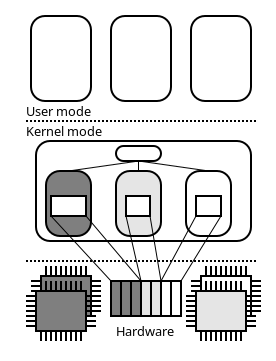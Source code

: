 <?xml version="1.0" encoding="UTF-8"?>
<dia:diagram xmlns:dia="http://www.lysator.liu.se/~alla/dia/">
  <dia:layer name="Background" visible="true">
    <dia:object type="Standard - Box" version="0" id="O0">
      <dia:attribute name="obj_pos">
        <dia:point val="13.75,14.75"/>
      </dia:attribute>
      <dia:attribute name="obj_bb">
        <dia:rectangle val="13.7,14.7;16.3,16.8"/>
      </dia:attribute>
      <dia:attribute name="elem_corner">
        <dia:point val="13.75,14.75"/>
      </dia:attribute>
      <dia:attribute name="elem_width">
        <dia:real val="2.5"/>
      </dia:attribute>
      <dia:attribute name="elem_height">
        <dia:real val="2"/>
      </dia:attribute>
      <dia:attribute name="show_background">
        <dia:boolean val="true"/>
      </dia:attribute>
    </dia:object>
    <dia:object type="Standard - Line" version="0" id="O1">
      <dia:attribute name="obj_pos">
        <dia:point val="14,14.75"/>
      </dia:attribute>
      <dia:attribute name="obj_bb">
        <dia:rectangle val="13.95,14.2;14.05,14.8"/>
      </dia:attribute>
      <dia:attribute name="conn_endpoints">
        <dia:point val="14,14.75"/>
        <dia:point val="14,14.25"/>
      </dia:attribute>
      <dia:attribute name="numcp">
        <dia:int val="1"/>
      </dia:attribute>
    </dia:object>
    <dia:object type="Standard - Line" version="0" id="O2">
      <dia:attribute name="obj_pos">
        <dia:point val="14.25,14.75"/>
      </dia:attribute>
      <dia:attribute name="obj_bb">
        <dia:rectangle val="14.2,14.2;14.3,14.8"/>
      </dia:attribute>
      <dia:attribute name="conn_endpoints">
        <dia:point val="14.25,14.75"/>
        <dia:point val="14.25,14.25"/>
      </dia:attribute>
      <dia:attribute name="numcp">
        <dia:int val="1"/>
      </dia:attribute>
    </dia:object>
    <dia:object type="Standard - Line" version="0" id="O3">
      <dia:attribute name="obj_pos">
        <dia:point val="14.5,14.75"/>
      </dia:attribute>
      <dia:attribute name="obj_bb">
        <dia:rectangle val="14.45,14.2;14.55,14.8"/>
      </dia:attribute>
      <dia:attribute name="conn_endpoints">
        <dia:point val="14.5,14.75"/>
        <dia:point val="14.5,14.25"/>
      </dia:attribute>
      <dia:attribute name="numcp">
        <dia:int val="1"/>
      </dia:attribute>
    </dia:object>
    <dia:object type="Standard - Line" version="0" id="O4">
      <dia:attribute name="obj_pos">
        <dia:point val="14.75,14.75"/>
      </dia:attribute>
      <dia:attribute name="obj_bb">
        <dia:rectangle val="14.7,14.2;14.8,14.8"/>
      </dia:attribute>
      <dia:attribute name="conn_endpoints">
        <dia:point val="14.75,14.75"/>
        <dia:point val="14.75,14.25"/>
      </dia:attribute>
      <dia:attribute name="numcp">
        <dia:int val="1"/>
      </dia:attribute>
    </dia:object>
    <dia:object type="Standard - Line" version="0" id="O5">
      <dia:attribute name="obj_pos">
        <dia:point val="15,14.75"/>
      </dia:attribute>
      <dia:attribute name="obj_bb">
        <dia:rectangle val="14.95,14.2;15.05,14.8"/>
      </dia:attribute>
      <dia:attribute name="conn_endpoints">
        <dia:point val="15,14.75"/>
        <dia:point val="15,14.25"/>
      </dia:attribute>
      <dia:attribute name="numcp">
        <dia:int val="1"/>
      </dia:attribute>
      <dia:connections>
        <dia:connection handle="0" to="O0" connection="1"/>
      </dia:connections>
    </dia:object>
    <dia:object type="Standard - Line" version="0" id="O6">
      <dia:attribute name="obj_pos">
        <dia:point val="15.25,14.75"/>
      </dia:attribute>
      <dia:attribute name="obj_bb">
        <dia:rectangle val="15.2,14.2;15.3,14.8"/>
      </dia:attribute>
      <dia:attribute name="conn_endpoints">
        <dia:point val="15.25,14.75"/>
        <dia:point val="15.25,14.25"/>
      </dia:attribute>
      <dia:attribute name="numcp">
        <dia:int val="1"/>
      </dia:attribute>
    </dia:object>
    <dia:object type="Standard - Line" version="0" id="O7">
      <dia:attribute name="obj_pos">
        <dia:point val="15.5,14.75"/>
      </dia:attribute>
      <dia:attribute name="obj_bb">
        <dia:rectangle val="15.45,14.2;15.55,14.8"/>
      </dia:attribute>
      <dia:attribute name="conn_endpoints">
        <dia:point val="15.5,14.75"/>
        <dia:point val="15.5,14.25"/>
      </dia:attribute>
      <dia:attribute name="numcp">
        <dia:int val="1"/>
      </dia:attribute>
    </dia:object>
    <dia:object type="Standard - Line" version="0" id="O8">
      <dia:attribute name="obj_pos">
        <dia:point val="15.75,14.75"/>
      </dia:attribute>
      <dia:attribute name="obj_bb">
        <dia:rectangle val="15.7,14.2;15.8,14.8"/>
      </dia:attribute>
      <dia:attribute name="conn_endpoints">
        <dia:point val="15.75,14.75"/>
        <dia:point val="15.75,14.25"/>
      </dia:attribute>
      <dia:attribute name="numcp">
        <dia:int val="1"/>
      </dia:attribute>
    </dia:object>
    <dia:object type="Standard - Line" version="0" id="O9">
      <dia:attribute name="obj_pos">
        <dia:point val="16,14.75"/>
      </dia:attribute>
      <dia:attribute name="obj_bb">
        <dia:rectangle val="15.95,14.2;16.05,14.8"/>
      </dia:attribute>
      <dia:attribute name="conn_endpoints">
        <dia:point val="16,14.75"/>
        <dia:point val="16,14.25"/>
      </dia:attribute>
      <dia:attribute name="numcp">
        <dia:int val="1"/>
      </dia:attribute>
    </dia:object>
    <dia:object type="Standard - Line" version="0" id="O10">
      <dia:attribute name="obj_pos">
        <dia:point val="13.75,15"/>
      </dia:attribute>
      <dia:attribute name="obj_bb">
        <dia:rectangle val="13.2,14.95;13.8,15.05"/>
      </dia:attribute>
      <dia:attribute name="conn_endpoints">
        <dia:point val="13.75,15"/>
        <dia:point val="13.25,15"/>
      </dia:attribute>
      <dia:attribute name="numcp">
        <dia:int val="1"/>
      </dia:attribute>
    </dia:object>
    <dia:object type="Standard - Line" version="0" id="O11">
      <dia:attribute name="obj_pos">
        <dia:point val="13.75,15.25"/>
      </dia:attribute>
      <dia:attribute name="obj_bb">
        <dia:rectangle val="13.2,15.2;13.8,15.3"/>
      </dia:attribute>
      <dia:attribute name="conn_endpoints">
        <dia:point val="13.75,15.25"/>
        <dia:point val="13.25,15.25"/>
      </dia:attribute>
      <dia:attribute name="numcp">
        <dia:int val="1"/>
      </dia:attribute>
      <dia:connections>
        <dia:connection handle="0" to="O104" connection="0"/>
      </dia:connections>
    </dia:object>
    <dia:object type="Standard - Line" version="0" id="O12">
      <dia:attribute name="obj_pos">
        <dia:point val="13.75,15.5"/>
      </dia:attribute>
      <dia:attribute name="obj_bb">
        <dia:rectangle val="13.2,15.45;13.8,15.55"/>
      </dia:attribute>
      <dia:attribute name="conn_endpoints">
        <dia:point val="13.75,15.5"/>
        <dia:point val="13.25,15.5"/>
      </dia:attribute>
      <dia:attribute name="numcp">
        <dia:int val="1"/>
      </dia:attribute>
    </dia:object>
    <dia:object type="Standard - Line" version="0" id="O13">
      <dia:attribute name="obj_pos">
        <dia:point val="13.75,15.75"/>
      </dia:attribute>
      <dia:attribute name="obj_bb">
        <dia:rectangle val="13.2,15.7;13.8,15.8"/>
      </dia:attribute>
      <dia:attribute name="conn_endpoints">
        <dia:point val="13.75,15.75"/>
        <dia:point val="13.25,15.75"/>
      </dia:attribute>
      <dia:attribute name="numcp">
        <dia:int val="1"/>
      </dia:attribute>
      <dia:connections>
        <dia:connection handle="0" to="O0" connection="3"/>
        <dia:connection handle="1" to="O113" connection="0"/>
      </dia:connections>
    </dia:object>
    <dia:object type="Standard - Line" version="0" id="O14">
      <dia:attribute name="obj_pos">
        <dia:point val="13.75,16"/>
      </dia:attribute>
      <dia:attribute name="obj_bb">
        <dia:rectangle val="13.2,15.95;13.8,16.05"/>
      </dia:attribute>
      <dia:attribute name="conn_endpoints">
        <dia:point val="13.75,16"/>
        <dia:point val="13.25,16"/>
      </dia:attribute>
      <dia:attribute name="numcp">
        <dia:int val="1"/>
      </dia:attribute>
      <dia:connections>
        <dia:connection handle="1" to="O114" connection="0"/>
      </dia:connections>
    </dia:object>
    <dia:object type="Standard - Line" version="0" id="O15">
      <dia:attribute name="obj_pos">
        <dia:point val="13.75,16.25"/>
      </dia:attribute>
      <dia:attribute name="obj_bb">
        <dia:rectangle val="13.2,16.2;13.8,16.3"/>
      </dia:attribute>
      <dia:attribute name="conn_endpoints">
        <dia:point val="13.75,16.25"/>
        <dia:point val="13.25,16.25"/>
      </dia:attribute>
      <dia:attribute name="numcp">
        <dia:int val="1"/>
      </dia:attribute>
      <dia:connections>
        <dia:connection handle="1" to="O115" connection="0"/>
      </dia:connections>
    </dia:object>
    <dia:object type="Standard - Line" version="0" id="O16">
      <dia:attribute name="obj_pos">
        <dia:point val="13.75,16.5"/>
      </dia:attribute>
      <dia:attribute name="obj_bb">
        <dia:rectangle val="13.2,16.45;13.8,16.55"/>
      </dia:attribute>
      <dia:attribute name="conn_endpoints">
        <dia:point val="13.75,16.5"/>
        <dia:point val="13.25,16.5"/>
      </dia:attribute>
      <dia:attribute name="numcp">
        <dia:int val="1"/>
      </dia:attribute>
      <dia:connections>
        <dia:connection handle="1" to="O116" connection="0"/>
      </dia:connections>
    </dia:object>
    <dia:object type="Standard - Line" version="0" id="O17">
      <dia:attribute name="obj_pos">
        <dia:point val="16.75,15"/>
      </dia:attribute>
      <dia:attribute name="obj_bb">
        <dia:rectangle val="16.2,14.95;16.8,15.05"/>
      </dia:attribute>
      <dia:attribute name="conn_endpoints">
        <dia:point val="16.75,15"/>
        <dia:point val="16.25,15"/>
      </dia:attribute>
      <dia:attribute name="numcp">
        <dia:int val="1"/>
      </dia:attribute>
    </dia:object>
    <dia:object type="Standard - Line" version="0" id="O18">
      <dia:attribute name="obj_pos">
        <dia:point val="16.75,15.25"/>
      </dia:attribute>
      <dia:attribute name="obj_bb">
        <dia:rectangle val="16.2,15.2;16.8,15.3"/>
      </dia:attribute>
      <dia:attribute name="conn_endpoints">
        <dia:point val="16.75,15.25"/>
        <dia:point val="16.25,15.25"/>
      </dia:attribute>
      <dia:attribute name="numcp">
        <dia:int val="1"/>
      </dia:attribute>
    </dia:object>
    <dia:object type="Standard - Line" version="0" id="O19">
      <dia:attribute name="obj_pos">
        <dia:point val="16.75,15.5"/>
      </dia:attribute>
      <dia:attribute name="obj_bb">
        <dia:rectangle val="16.2,15.45;16.8,15.55"/>
      </dia:attribute>
      <dia:attribute name="conn_endpoints">
        <dia:point val="16.75,15.5"/>
        <dia:point val="16.25,15.5"/>
      </dia:attribute>
      <dia:attribute name="numcp">
        <dia:int val="1"/>
      </dia:attribute>
    </dia:object>
    <dia:object type="Standard - Line" version="0" id="O20">
      <dia:attribute name="obj_pos">
        <dia:point val="16.75,15.75"/>
      </dia:attribute>
      <dia:attribute name="obj_bb">
        <dia:rectangle val="16.2,15.7;16.8,15.8"/>
      </dia:attribute>
      <dia:attribute name="conn_endpoints">
        <dia:point val="16.75,15.75"/>
        <dia:point val="16.25,15.75"/>
      </dia:attribute>
      <dia:attribute name="numcp">
        <dia:int val="1"/>
      </dia:attribute>
      <dia:connections>
        <dia:connection handle="1" to="O0" connection="4"/>
      </dia:connections>
    </dia:object>
    <dia:object type="Standard - Line" version="0" id="O21">
      <dia:attribute name="obj_pos">
        <dia:point val="16.75,16"/>
      </dia:attribute>
      <dia:attribute name="obj_bb">
        <dia:rectangle val="16.2,15.95;16.8,16.05"/>
      </dia:attribute>
      <dia:attribute name="conn_endpoints">
        <dia:point val="16.75,16"/>
        <dia:point val="16.25,16"/>
      </dia:attribute>
      <dia:attribute name="numcp">
        <dia:int val="1"/>
      </dia:attribute>
      <dia:connections>
        <dia:connection handle="1" to="O121" connection="0"/>
      </dia:connections>
    </dia:object>
    <dia:object type="Standard - Line" version="0" id="O22">
      <dia:attribute name="obj_pos">
        <dia:point val="16.75,16.25"/>
      </dia:attribute>
      <dia:attribute name="obj_bb">
        <dia:rectangle val="16.2,16.2;16.8,16.3"/>
      </dia:attribute>
      <dia:attribute name="conn_endpoints">
        <dia:point val="16.75,16.25"/>
        <dia:point val="16.25,16.25"/>
      </dia:attribute>
      <dia:attribute name="numcp">
        <dia:int val="1"/>
      </dia:attribute>
      <dia:connections>
        <dia:connection handle="1" to="O122" connection="0"/>
      </dia:connections>
    </dia:object>
    <dia:object type="Standard - Line" version="0" id="O23">
      <dia:attribute name="obj_pos">
        <dia:point val="16.75,16.5"/>
      </dia:attribute>
      <dia:attribute name="obj_bb">
        <dia:rectangle val="16.2,16.45;16.8,16.55"/>
      </dia:attribute>
      <dia:attribute name="conn_endpoints">
        <dia:point val="16.75,16.5"/>
        <dia:point val="16.25,16.5"/>
      </dia:attribute>
      <dia:attribute name="numcp">
        <dia:int val="1"/>
      </dia:attribute>
      <dia:connections>
        <dia:connection handle="1" to="O123" connection="0"/>
      </dia:connections>
    </dia:object>
    <dia:object type="Standard - Line" version="0" id="O24">
      <dia:attribute name="obj_pos">
        <dia:point val="14,17.25"/>
      </dia:attribute>
      <dia:attribute name="obj_bb">
        <dia:rectangle val="13.95,16.7;14.05,17.3"/>
      </dia:attribute>
      <dia:attribute name="conn_endpoints">
        <dia:point val="14,17.25"/>
        <dia:point val="14,16.75"/>
      </dia:attribute>
      <dia:attribute name="numcp">
        <dia:int val="1"/>
      </dia:attribute>
    </dia:object>
    <dia:object type="Standard - Line" version="0" id="O25">
      <dia:attribute name="obj_pos">
        <dia:point val="14.25,17.25"/>
      </dia:attribute>
      <dia:attribute name="obj_bb">
        <dia:rectangle val="14.2,16.7;14.3,17.3"/>
      </dia:attribute>
      <dia:attribute name="conn_endpoints">
        <dia:point val="14.25,17.25"/>
        <dia:point val="14.25,16.75"/>
      </dia:attribute>
      <dia:attribute name="numcp">
        <dia:int val="1"/>
      </dia:attribute>
    </dia:object>
    <dia:object type="Standard - Line" version="0" id="O26">
      <dia:attribute name="obj_pos">
        <dia:point val="14.5,17.25"/>
      </dia:attribute>
      <dia:attribute name="obj_bb">
        <dia:rectangle val="14.45,16.7;14.55,17.3"/>
      </dia:attribute>
      <dia:attribute name="conn_endpoints">
        <dia:point val="14.5,17.25"/>
        <dia:point val="14.5,16.75"/>
      </dia:attribute>
      <dia:attribute name="numcp">
        <dia:int val="1"/>
      </dia:attribute>
    </dia:object>
    <dia:object type="Standard - Line" version="0" id="O27">
      <dia:attribute name="obj_pos">
        <dia:point val="14.75,17.25"/>
      </dia:attribute>
      <dia:attribute name="obj_bb">
        <dia:rectangle val="14.7,16.7;14.8,17.3"/>
      </dia:attribute>
      <dia:attribute name="conn_endpoints">
        <dia:point val="14.75,17.25"/>
        <dia:point val="14.75,16.75"/>
      </dia:attribute>
      <dia:attribute name="numcp">
        <dia:int val="1"/>
      </dia:attribute>
    </dia:object>
    <dia:object type="Standard - Line" version="0" id="O28">
      <dia:attribute name="obj_pos">
        <dia:point val="15,17.25"/>
      </dia:attribute>
      <dia:attribute name="obj_bb">
        <dia:rectangle val="14.95,16.7;15.05,17.3"/>
      </dia:attribute>
      <dia:attribute name="conn_endpoints">
        <dia:point val="15,17.25"/>
        <dia:point val="15,16.75"/>
      </dia:attribute>
      <dia:attribute name="numcp">
        <dia:int val="1"/>
      </dia:attribute>
      <dia:connections>
        <dia:connection handle="1" to="O0" connection="6"/>
      </dia:connections>
    </dia:object>
    <dia:object type="Standard - Line" version="0" id="O29">
      <dia:attribute name="obj_pos">
        <dia:point val="15.25,17.25"/>
      </dia:attribute>
      <dia:attribute name="obj_bb">
        <dia:rectangle val="15.2,16.7;15.3,17.3"/>
      </dia:attribute>
      <dia:attribute name="conn_endpoints">
        <dia:point val="15.25,17.25"/>
        <dia:point val="15.25,16.75"/>
      </dia:attribute>
      <dia:attribute name="numcp">
        <dia:int val="1"/>
      </dia:attribute>
    </dia:object>
    <dia:object type="Standard - Line" version="0" id="O30">
      <dia:attribute name="obj_pos">
        <dia:point val="15.5,17.25"/>
      </dia:attribute>
      <dia:attribute name="obj_bb">
        <dia:rectangle val="15.45,16.7;15.55,17.3"/>
      </dia:attribute>
      <dia:attribute name="conn_endpoints">
        <dia:point val="15.5,17.25"/>
        <dia:point val="15.5,16.75"/>
      </dia:attribute>
      <dia:attribute name="numcp">
        <dia:int val="1"/>
      </dia:attribute>
    </dia:object>
    <dia:object type="Standard - Line" version="0" id="O31">
      <dia:attribute name="obj_pos">
        <dia:point val="15.75,17.25"/>
      </dia:attribute>
      <dia:attribute name="obj_bb">
        <dia:rectangle val="15.7,16.7;15.8,17.3"/>
      </dia:attribute>
      <dia:attribute name="conn_endpoints">
        <dia:point val="15.75,17.25"/>
        <dia:point val="15.75,16.75"/>
      </dia:attribute>
      <dia:attribute name="numcp">
        <dia:int val="1"/>
      </dia:attribute>
    </dia:object>
    <dia:object type="Standard - Line" version="0" id="O32">
      <dia:attribute name="obj_pos">
        <dia:point val="16,17.25"/>
      </dia:attribute>
      <dia:attribute name="obj_bb">
        <dia:rectangle val="15.95,16.7;16.05,17.3"/>
      </dia:attribute>
      <dia:attribute name="conn_endpoints">
        <dia:point val="16,17.25"/>
        <dia:point val="16,16.75"/>
      </dia:attribute>
      <dia:attribute name="numcp">
        <dia:int val="1"/>
      </dia:attribute>
    </dia:object>
    <dia:object type="Standard - Box" version="0" id="O33">
      <dia:attribute name="obj_pos">
        <dia:point val="5.75,14.75"/>
      </dia:attribute>
      <dia:attribute name="obj_bb">
        <dia:rectangle val="5.7,14.7;8.3,16.8"/>
      </dia:attribute>
      <dia:attribute name="elem_corner">
        <dia:point val="5.75,14.75"/>
      </dia:attribute>
      <dia:attribute name="elem_width">
        <dia:real val="2.5"/>
      </dia:attribute>
      <dia:attribute name="elem_height">
        <dia:real val="2"/>
      </dia:attribute>
      <dia:attribute name="inner_color">
        <dia:color val="#7f7f7f"/>
      </dia:attribute>
      <dia:attribute name="show_background">
        <dia:boolean val="true"/>
      </dia:attribute>
    </dia:object>
    <dia:object type="Standard - Line" version="0" id="O34">
      <dia:attribute name="obj_pos">
        <dia:point val="6,14.75"/>
      </dia:attribute>
      <dia:attribute name="obj_bb">
        <dia:rectangle val="5.95,14.2;6.05,14.8"/>
      </dia:attribute>
      <dia:attribute name="conn_endpoints">
        <dia:point val="6,14.75"/>
        <dia:point val="6,14.25"/>
      </dia:attribute>
      <dia:attribute name="numcp">
        <dia:int val="1"/>
      </dia:attribute>
    </dia:object>
    <dia:object type="Standard - Line" version="0" id="O35">
      <dia:attribute name="obj_pos">
        <dia:point val="6.25,14.75"/>
      </dia:attribute>
      <dia:attribute name="obj_bb">
        <dia:rectangle val="6.2,14.2;6.3,14.8"/>
      </dia:attribute>
      <dia:attribute name="conn_endpoints">
        <dia:point val="6.25,14.75"/>
        <dia:point val="6.25,14.25"/>
      </dia:attribute>
      <dia:attribute name="numcp">
        <dia:int val="1"/>
      </dia:attribute>
    </dia:object>
    <dia:object type="Standard - Line" version="0" id="O36">
      <dia:attribute name="obj_pos">
        <dia:point val="6.5,14.75"/>
      </dia:attribute>
      <dia:attribute name="obj_bb">
        <dia:rectangle val="6.45,14.2;6.55,14.8"/>
      </dia:attribute>
      <dia:attribute name="conn_endpoints">
        <dia:point val="6.5,14.75"/>
        <dia:point val="6.5,14.25"/>
      </dia:attribute>
      <dia:attribute name="numcp">
        <dia:int val="1"/>
      </dia:attribute>
    </dia:object>
    <dia:object type="Standard - Line" version="0" id="O37">
      <dia:attribute name="obj_pos">
        <dia:point val="6.75,14.75"/>
      </dia:attribute>
      <dia:attribute name="obj_bb">
        <dia:rectangle val="6.7,14.2;6.8,14.8"/>
      </dia:attribute>
      <dia:attribute name="conn_endpoints">
        <dia:point val="6.75,14.75"/>
        <dia:point val="6.75,14.25"/>
      </dia:attribute>
      <dia:attribute name="numcp">
        <dia:int val="1"/>
      </dia:attribute>
    </dia:object>
    <dia:object type="Standard - Line" version="0" id="O38">
      <dia:attribute name="obj_pos">
        <dia:point val="7,14.75"/>
      </dia:attribute>
      <dia:attribute name="obj_bb">
        <dia:rectangle val="6.95,14.2;7.05,14.8"/>
      </dia:attribute>
      <dia:attribute name="conn_endpoints">
        <dia:point val="7,14.75"/>
        <dia:point val="7,14.25"/>
      </dia:attribute>
      <dia:attribute name="numcp">
        <dia:int val="1"/>
      </dia:attribute>
      <dia:connections>
        <dia:connection handle="0" to="O33" connection="1"/>
      </dia:connections>
    </dia:object>
    <dia:object type="Standard - Line" version="0" id="O39">
      <dia:attribute name="obj_pos">
        <dia:point val="7.25,14.75"/>
      </dia:attribute>
      <dia:attribute name="obj_bb">
        <dia:rectangle val="7.2,14.2;7.3,14.8"/>
      </dia:attribute>
      <dia:attribute name="conn_endpoints">
        <dia:point val="7.25,14.75"/>
        <dia:point val="7.25,14.25"/>
      </dia:attribute>
      <dia:attribute name="numcp">
        <dia:int val="1"/>
      </dia:attribute>
    </dia:object>
    <dia:object type="Standard - Line" version="0" id="O40">
      <dia:attribute name="obj_pos">
        <dia:point val="7.5,14.75"/>
      </dia:attribute>
      <dia:attribute name="obj_bb">
        <dia:rectangle val="7.45,14.2;7.55,14.8"/>
      </dia:attribute>
      <dia:attribute name="conn_endpoints">
        <dia:point val="7.5,14.75"/>
        <dia:point val="7.5,14.25"/>
      </dia:attribute>
      <dia:attribute name="numcp">
        <dia:int val="1"/>
      </dia:attribute>
    </dia:object>
    <dia:object type="Standard - Line" version="0" id="O41">
      <dia:attribute name="obj_pos">
        <dia:point val="7.75,14.75"/>
      </dia:attribute>
      <dia:attribute name="obj_bb">
        <dia:rectangle val="7.7,14.2;7.8,14.8"/>
      </dia:attribute>
      <dia:attribute name="conn_endpoints">
        <dia:point val="7.75,14.75"/>
        <dia:point val="7.75,14.25"/>
      </dia:attribute>
      <dia:attribute name="numcp">
        <dia:int val="1"/>
      </dia:attribute>
    </dia:object>
    <dia:object type="Standard - Line" version="0" id="O42">
      <dia:attribute name="obj_pos">
        <dia:point val="8,14.75"/>
      </dia:attribute>
      <dia:attribute name="obj_bb">
        <dia:rectangle val="7.95,14.2;8.05,14.8"/>
      </dia:attribute>
      <dia:attribute name="conn_endpoints">
        <dia:point val="8,14.75"/>
        <dia:point val="8,14.25"/>
      </dia:attribute>
      <dia:attribute name="numcp">
        <dia:int val="1"/>
      </dia:attribute>
    </dia:object>
    <dia:object type="Standard - Line" version="0" id="O43">
      <dia:attribute name="obj_pos">
        <dia:point val="5.75,15"/>
      </dia:attribute>
      <dia:attribute name="obj_bb">
        <dia:rectangle val="5.2,14.95;5.8,15.05"/>
      </dia:attribute>
      <dia:attribute name="conn_endpoints">
        <dia:point val="5.75,15"/>
        <dia:point val="5.25,15"/>
      </dia:attribute>
      <dia:attribute name="numcp">
        <dia:int val="1"/>
      </dia:attribute>
    </dia:object>
    <dia:object type="Standard - Line" version="0" id="O44">
      <dia:attribute name="obj_pos">
        <dia:point val="5.75,15.25"/>
      </dia:attribute>
      <dia:attribute name="obj_bb">
        <dia:rectangle val="5.2,15.2;5.8,15.3"/>
      </dia:attribute>
      <dia:attribute name="conn_endpoints">
        <dia:point val="5.75,15.25"/>
        <dia:point val="5.25,15.25"/>
      </dia:attribute>
      <dia:attribute name="numcp">
        <dia:int val="1"/>
      </dia:attribute>
      <dia:connections>
        <dia:connection handle="0" to="O71" connection="0"/>
      </dia:connections>
    </dia:object>
    <dia:object type="Standard - Line" version="0" id="O45">
      <dia:attribute name="obj_pos">
        <dia:point val="5.75,15.5"/>
      </dia:attribute>
      <dia:attribute name="obj_bb">
        <dia:rectangle val="5.2,15.45;5.8,15.55"/>
      </dia:attribute>
      <dia:attribute name="conn_endpoints">
        <dia:point val="5.75,15.5"/>
        <dia:point val="5.25,15.5"/>
      </dia:attribute>
      <dia:attribute name="numcp">
        <dia:int val="1"/>
      </dia:attribute>
    </dia:object>
    <dia:object type="Standard - Line" version="0" id="O46">
      <dia:attribute name="obj_pos">
        <dia:point val="5.75,15.75"/>
      </dia:attribute>
      <dia:attribute name="obj_bb">
        <dia:rectangle val="5.2,15.7;5.8,15.8"/>
      </dia:attribute>
      <dia:attribute name="conn_endpoints">
        <dia:point val="5.75,15.75"/>
        <dia:point val="5.25,15.75"/>
      </dia:attribute>
      <dia:attribute name="numcp">
        <dia:int val="1"/>
      </dia:attribute>
      <dia:connections>
        <dia:connection handle="0" to="O33" connection="3"/>
        <dia:connection handle="1" to="O80" connection="0"/>
      </dia:connections>
    </dia:object>
    <dia:object type="Standard - Line" version="0" id="O47">
      <dia:attribute name="obj_pos">
        <dia:point val="5.75,16"/>
      </dia:attribute>
      <dia:attribute name="obj_bb">
        <dia:rectangle val="5.2,15.95;5.8,16.05"/>
      </dia:attribute>
      <dia:attribute name="conn_endpoints">
        <dia:point val="5.75,16"/>
        <dia:point val="5.25,16"/>
      </dia:attribute>
      <dia:attribute name="numcp">
        <dia:int val="1"/>
      </dia:attribute>
      <dia:connections>
        <dia:connection handle="1" to="O81" connection="0"/>
      </dia:connections>
    </dia:object>
    <dia:object type="Standard - Line" version="0" id="O48">
      <dia:attribute name="obj_pos">
        <dia:point val="5.75,16.25"/>
      </dia:attribute>
      <dia:attribute name="obj_bb">
        <dia:rectangle val="5.2,16.2;5.8,16.3"/>
      </dia:attribute>
      <dia:attribute name="conn_endpoints">
        <dia:point val="5.75,16.25"/>
        <dia:point val="5.25,16.25"/>
      </dia:attribute>
      <dia:attribute name="numcp">
        <dia:int val="1"/>
      </dia:attribute>
      <dia:connections>
        <dia:connection handle="1" to="O82" connection="0"/>
      </dia:connections>
    </dia:object>
    <dia:object type="Standard - Line" version="0" id="O49">
      <dia:attribute name="obj_pos">
        <dia:point val="5.75,16.5"/>
      </dia:attribute>
      <dia:attribute name="obj_bb">
        <dia:rectangle val="5.2,16.45;5.8,16.55"/>
      </dia:attribute>
      <dia:attribute name="conn_endpoints">
        <dia:point val="5.75,16.5"/>
        <dia:point val="5.25,16.5"/>
      </dia:attribute>
      <dia:attribute name="numcp">
        <dia:int val="1"/>
      </dia:attribute>
      <dia:connections>
        <dia:connection handle="1" to="O83" connection="0"/>
      </dia:connections>
    </dia:object>
    <dia:object type="Standard - Line" version="0" id="O50">
      <dia:attribute name="obj_pos">
        <dia:point val="8.75,15"/>
      </dia:attribute>
      <dia:attribute name="obj_bb">
        <dia:rectangle val="8.2,14.95;8.8,15.05"/>
      </dia:attribute>
      <dia:attribute name="conn_endpoints">
        <dia:point val="8.75,15"/>
        <dia:point val="8.25,15"/>
      </dia:attribute>
      <dia:attribute name="numcp">
        <dia:int val="1"/>
      </dia:attribute>
    </dia:object>
    <dia:object type="Standard - Line" version="0" id="O51">
      <dia:attribute name="obj_pos">
        <dia:point val="8.75,15.25"/>
      </dia:attribute>
      <dia:attribute name="obj_bb">
        <dia:rectangle val="8.2,15.2;8.8,15.3"/>
      </dia:attribute>
      <dia:attribute name="conn_endpoints">
        <dia:point val="8.75,15.25"/>
        <dia:point val="8.25,15.25"/>
      </dia:attribute>
      <dia:attribute name="numcp">
        <dia:int val="1"/>
      </dia:attribute>
    </dia:object>
    <dia:object type="Standard - Line" version="0" id="O52">
      <dia:attribute name="obj_pos">
        <dia:point val="8.75,15.5"/>
      </dia:attribute>
      <dia:attribute name="obj_bb">
        <dia:rectangle val="8.2,15.45;8.8,15.55"/>
      </dia:attribute>
      <dia:attribute name="conn_endpoints">
        <dia:point val="8.75,15.5"/>
        <dia:point val="8.25,15.5"/>
      </dia:attribute>
      <dia:attribute name="numcp">
        <dia:int val="1"/>
      </dia:attribute>
    </dia:object>
    <dia:object type="Standard - Line" version="0" id="O53">
      <dia:attribute name="obj_pos">
        <dia:point val="8.75,15.75"/>
      </dia:attribute>
      <dia:attribute name="obj_bb">
        <dia:rectangle val="8.2,15.7;8.8,15.8"/>
      </dia:attribute>
      <dia:attribute name="conn_endpoints">
        <dia:point val="8.75,15.75"/>
        <dia:point val="8.25,15.75"/>
      </dia:attribute>
      <dia:attribute name="numcp">
        <dia:int val="1"/>
      </dia:attribute>
      <dia:connections>
        <dia:connection handle="1" to="O33" connection="4"/>
      </dia:connections>
    </dia:object>
    <dia:object type="Standard - Line" version="0" id="O54">
      <dia:attribute name="obj_pos">
        <dia:point val="8.75,16"/>
      </dia:attribute>
      <dia:attribute name="obj_bb">
        <dia:rectangle val="8.2,15.95;8.8,16.05"/>
      </dia:attribute>
      <dia:attribute name="conn_endpoints">
        <dia:point val="8.75,16"/>
        <dia:point val="8.25,16"/>
      </dia:attribute>
      <dia:attribute name="numcp">
        <dia:int val="1"/>
      </dia:attribute>
      <dia:connections>
        <dia:connection handle="1" to="O88" connection="0"/>
      </dia:connections>
    </dia:object>
    <dia:object type="Standard - Line" version="0" id="O55">
      <dia:attribute name="obj_pos">
        <dia:point val="8.75,16.25"/>
      </dia:attribute>
      <dia:attribute name="obj_bb">
        <dia:rectangle val="8.2,16.2;8.8,16.3"/>
      </dia:attribute>
      <dia:attribute name="conn_endpoints">
        <dia:point val="8.75,16.25"/>
        <dia:point val="8.25,16.25"/>
      </dia:attribute>
      <dia:attribute name="numcp">
        <dia:int val="1"/>
      </dia:attribute>
      <dia:connections>
        <dia:connection handle="1" to="O89" connection="0"/>
      </dia:connections>
    </dia:object>
    <dia:object type="Standard - Line" version="0" id="O56">
      <dia:attribute name="obj_pos">
        <dia:point val="8.75,16.5"/>
      </dia:attribute>
      <dia:attribute name="obj_bb">
        <dia:rectangle val="8.2,16.45;8.8,16.55"/>
      </dia:attribute>
      <dia:attribute name="conn_endpoints">
        <dia:point val="8.75,16.5"/>
        <dia:point val="8.25,16.5"/>
      </dia:attribute>
      <dia:attribute name="numcp">
        <dia:int val="1"/>
      </dia:attribute>
      <dia:connections>
        <dia:connection handle="1" to="O90" connection="0"/>
      </dia:connections>
    </dia:object>
    <dia:object type="Standard - Line" version="0" id="O57">
      <dia:attribute name="obj_pos">
        <dia:point val="6,17.25"/>
      </dia:attribute>
      <dia:attribute name="obj_bb">
        <dia:rectangle val="5.95,16.7;6.05,17.3"/>
      </dia:attribute>
      <dia:attribute name="conn_endpoints">
        <dia:point val="6,17.25"/>
        <dia:point val="6,16.75"/>
      </dia:attribute>
      <dia:attribute name="numcp">
        <dia:int val="1"/>
      </dia:attribute>
    </dia:object>
    <dia:object type="Standard - Line" version="0" id="O58">
      <dia:attribute name="obj_pos">
        <dia:point val="6.25,17.25"/>
      </dia:attribute>
      <dia:attribute name="obj_bb">
        <dia:rectangle val="6.2,16.7;6.3,17.3"/>
      </dia:attribute>
      <dia:attribute name="conn_endpoints">
        <dia:point val="6.25,17.25"/>
        <dia:point val="6.25,16.75"/>
      </dia:attribute>
      <dia:attribute name="numcp">
        <dia:int val="1"/>
      </dia:attribute>
    </dia:object>
    <dia:object type="Standard - Line" version="0" id="O59">
      <dia:attribute name="obj_pos">
        <dia:point val="6.5,17.25"/>
      </dia:attribute>
      <dia:attribute name="obj_bb">
        <dia:rectangle val="6.45,16.7;6.55,17.3"/>
      </dia:attribute>
      <dia:attribute name="conn_endpoints">
        <dia:point val="6.5,17.25"/>
        <dia:point val="6.5,16.75"/>
      </dia:attribute>
      <dia:attribute name="numcp">
        <dia:int val="1"/>
      </dia:attribute>
    </dia:object>
    <dia:object type="Standard - Line" version="0" id="O60">
      <dia:attribute name="obj_pos">
        <dia:point val="6.75,17.25"/>
      </dia:attribute>
      <dia:attribute name="obj_bb">
        <dia:rectangle val="6.7,16.7;6.8,17.3"/>
      </dia:attribute>
      <dia:attribute name="conn_endpoints">
        <dia:point val="6.75,17.25"/>
        <dia:point val="6.75,16.75"/>
      </dia:attribute>
      <dia:attribute name="numcp">
        <dia:int val="1"/>
      </dia:attribute>
    </dia:object>
    <dia:object type="Standard - Line" version="0" id="O61">
      <dia:attribute name="obj_pos">
        <dia:point val="7,17.25"/>
      </dia:attribute>
      <dia:attribute name="obj_bb">
        <dia:rectangle val="6.95,16.7;7.05,17.3"/>
      </dia:attribute>
      <dia:attribute name="conn_endpoints">
        <dia:point val="7,17.25"/>
        <dia:point val="7,16.75"/>
      </dia:attribute>
      <dia:attribute name="numcp">
        <dia:int val="1"/>
      </dia:attribute>
      <dia:connections>
        <dia:connection handle="1" to="O33" connection="6"/>
      </dia:connections>
    </dia:object>
    <dia:object type="Standard - Line" version="0" id="O62">
      <dia:attribute name="obj_pos">
        <dia:point val="7.25,17.25"/>
      </dia:attribute>
      <dia:attribute name="obj_bb">
        <dia:rectangle val="7.2,16.7;7.3,17.3"/>
      </dia:attribute>
      <dia:attribute name="conn_endpoints">
        <dia:point val="7.25,17.25"/>
        <dia:point val="7.25,16.75"/>
      </dia:attribute>
      <dia:attribute name="numcp">
        <dia:int val="1"/>
      </dia:attribute>
    </dia:object>
    <dia:object type="Standard - Line" version="0" id="O63">
      <dia:attribute name="obj_pos">
        <dia:point val="7.5,17.25"/>
      </dia:attribute>
      <dia:attribute name="obj_bb">
        <dia:rectangle val="7.45,16.7;7.55,17.3"/>
      </dia:attribute>
      <dia:attribute name="conn_endpoints">
        <dia:point val="7.5,17.25"/>
        <dia:point val="7.5,16.75"/>
      </dia:attribute>
      <dia:attribute name="numcp">
        <dia:int val="1"/>
      </dia:attribute>
    </dia:object>
    <dia:object type="Standard - Line" version="0" id="O64">
      <dia:attribute name="obj_pos">
        <dia:point val="7.75,17.25"/>
      </dia:attribute>
      <dia:attribute name="obj_bb">
        <dia:rectangle val="7.7,16.7;7.8,17.3"/>
      </dia:attribute>
      <dia:attribute name="conn_endpoints">
        <dia:point val="7.75,17.25"/>
        <dia:point val="7.75,16.75"/>
      </dia:attribute>
      <dia:attribute name="numcp">
        <dia:int val="1"/>
      </dia:attribute>
    </dia:object>
    <dia:object type="Standard - Line" version="0" id="O65">
      <dia:attribute name="obj_pos">
        <dia:point val="8,17.25"/>
      </dia:attribute>
      <dia:attribute name="obj_bb">
        <dia:rectangle val="7.95,16.7;8.05,17.3"/>
      </dia:attribute>
      <dia:attribute name="conn_endpoints">
        <dia:point val="8,17.25"/>
        <dia:point val="8,16.75"/>
      </dia:attribute>
      <dia:attribute name="numcp">
        <dia:int val="1"/>
      </dia:attribute>
    </dia:object>
    <dia:object type="Standard - Box" version="0" id="O66">
      <dia:attribute name="obj_pos">
        <dia:point val="5.5,8"/>
      </dia:attribute>
      <dia:attribute name="obj_bb">
        <dia:rectangle val="5.45,7.95;16.3,13.05"/>
      </dia:attribute>
      <dia:attribute name="elem_corner">
        <dia:point val="5.5,8"/>
      </dia:attribute>
      <dia:attribute name="elem_width">
        <dia:real val="10.75"/>
      </dia:attribute>
      <dia:attribute name="elem_height">
        <dia:real val="5"/>
      </dia:attribute>
      <dia:attribute name="show_background">
        <dia:boolean val="true"/>
      </dia:attribute>
      <dia:attribute name="corner_radius">
        <dia:real val="0.7"/>
      </dia:attribute>
    </dia:object>
    <dia:object type="Standard - Box" version="0" id="O67">
      <dia:attribute name="obj_pos">
        <dia:point val="5.5,15.5"/>
      </dia:attribute>
      <dia:attribute name="obj_bb">
        <dia:rectangle val="5.45,15.45;8.05,17.55"/>
      </dia:attribute>
      <dia:attribute name="elem_corner">
        <dia:point val="5.5,15.5"/>
      </dia:attribute>
      <dia:attribute name="elem_width">
        <dia:real val="2.5"/>
      </dia:attribute>
      <dia:attribute name="elem_height">
        <dia:real val="2"/>
      </dia:attribute>
      <dia:attribute name="inner_color">
        <dia:color val="#7f7f7f"/>
      </dia:attribute>
      <dia:attribute name="show_background">
        <dia:boolean val="true"/>
      </dia:attribute>
    </dia:object>
    <dia:object type="Standard - Line" version="0" id="O68">
      <dia:attribute name="obj_pos">
        <dia:point val="5,7"/>
      </dia:attribute>
      <dia:attribute name="obj_bb">
        <dia:rectangle val="4.95,6.95;16.55,7.05"/>
      </dia:attribute>
      <dia:attribute name="conn_endpoints">
        <dia:point val="5,7"/>
        <dia:point val="16.5,7"/>
      </dia:attribute>
      <dia:attribute name="numcp">
        <dia:int val="1"/>
      </dia:attribute>
      <dia:attribute name="line_style">
        <dia:enum val="4"/>
      </dia:attribute>
    </dia:object>
    <dia:object type="Standard - Box" version="0" id="O69">
      <dia:attribute name="obj_pos">
        <dia:point val="5.25,1.75"/>
      </dia:attribute>
      <dia:attribute name="obj_bb">
        <dia:rectangle val="5.2,1.7;8.3,6.05"/>
      </dia:attribute>
      <dia:attribute name="elem_corner">
        <dia:point val="5.25,1.75"/>
      </dia:attribute>
      <dia:attribute name="elem_width">
        <dia:real val="3"/>
      </dia:attribute>
      <dia:attribute name="elem_height">
        <dia:real val="4.25"/>
      </dia:attribute>
      <dia:attribute name="show_background">
        <dia:boolean val="true"/>
      </dia:attribute>
      <dia:attribute name="corner_radius">
        <dia:real val="0.7"/>
      </dia:attribute>
    </dia:object>
    <dia:object type="Standard - Line" version="0" id="O70">
      <dia:attribute name="obj_pos">
        <dia:point val="5,14"/>
      </dia:attribute>
      <dia:attribute name="obj_bb">
        <dia:rectangle val="4.95,13.95;16.55,14.05"/>
      </dia:attribute>
      <dia:attribute name="conn_endpoints">
        <dia:point val="5,14"/>
        <dia:point val="16.5,14"/>
      </dia:attribute>
      <dia:attribute name="numcp">
        <dia:int val="1"/>
      </dia:attribute>
      <dia:attribute name="line_style">
        <dia:enum val="4"/>
      </dia:attribute>
    </dia:object>
    <dia:object type="Standard - Line" version="0" id="O71">
      <dia:attribute name="obj_pos">
        <dia:point val="5.75,15.5"/>
      </dia:attribute>
      <dia:attribute name="obj_bb">
        <dia:rectangle val="5.7,14.95;5.8,15.55"/>
      </dia:attribute>
      <dia:attribute name="conn_endpoints">
        <dia:point val="5.75,15.5"/>
        <dia:point val="5.75,15"/>
      </dia:attribute>
      <dia:attribute name="numcp">
        <dia:int val="1"/>
      </dia:attribute>
    </dia:object>
    <dia:object type="Standard - Line" version="0" id="O72">
      <dia:attribute name="obj_pos">
        <dia:point val="6,15.5"/>
      </dia:attribute>
      <dia:attribute name="obj_bb">
        <dia:rectangle val="5.95,14.95;6.05,15.55"/>
      </dia:attribute>
      <dia:attribute name="conn_endpoints">
        <dia:point val="6,15.5"/>
        <dia:point val="6,15"/>
      </dia:attribute>
      <dia:attribute name="numcp">
        <dia:int val="1"/>
      </dia:attribute>
    </dia:object>
    <dia:object type="Standard - Line" version="0" id="O73">
      <dia:attribute name="obj_pos">
        <dia:point val="6.25,15.5"/>
      </dia:attribute>
      <dia:attribute name="obj_bb">
        <dia:rectangle val="6.2,14.95;6.3,15.55"/>
      </dia:attribute>
      <dia:attribute name="conn_endpoints">
        <dia:point val="6.25,15.5"/>
        <dia:point val="6.25,15"/>
      </dia:attribute>
      <dia:attribute name="numcp">
        <dia:int val="1"/>
      </dia:attribute>
    </dia:object>
    <dia:object type="Standard - Line" version="0" id="O74">
      <dia:attribute name="obj_pos">
        <dia:point val="6.5,15.5"/>
      </dia:attribute>
      <dia:attribute name="obj_bb">
        <dia:rectangle val="6.45,14.95;6.55,15.55"/>
      </dia:attribute>
      <dia:attribute name="conn_endpoints">
        <dia:point val="6.5,15.5"/>
        <dia:point val="6.5,15"/>
      </dia:attribute>
      <dia:attribute name="numcp">
        <dia:int val="1"/>
      </dia:attribute>
    </dia:object>
    <dia:object type="Standard - Line" version="0" id="O75">
      <dia:attribute name="obj_pos">
        <dia:point val="6.75,15.5"/>
      </dia:attribute>
      <dia:attribute name="obj_bb">
        <dia:rectangle val="6.7,14.95;6.8,15.55"/>
      </dia:attribute>
      <dia:attribute name="conn_endpoints">
        <dia:point val="6.75,15.5"/>
        <dia:point val="6.75,15"/>
      </dia:attribute>
      <dia:attribute name="numcp">
        <dia:int val="1"/>
      </dia:attribute>
      <dia:connections>
        <dia:connection handle="0" to="O67" connection="1"/>
      </dia:connections>
    </dia:object>
    <dia:object type="Standard - Line" version="0" id="O76">
      <dia:attribute name="obj_pos">
        <dia:point val="7,15.5"/>
      </dia:attribute>
      <dia:attribute name="obj_bb">
        <dia:rectangle val="6.95,14.95;7.05,15.55"/>
      </dia:attribute>
      <dia:attribute name="conn_endpoints">
        <dia:point val="7,15.5"/>
        <dia:point val="7,15"/>
      </dia:attribute>
      <dia:attribute name="numcp">
        <dia:int val="1"/>
      </dia:attribute>
    </dia:object>
    <dia:object type="Standard - Line" version="0" id="O77">
      <dia:attribute name="obj_pos">
        <dia:point val="7.25,15.5"/>
      </dia:attribute>
      <dia:attribute name="obj_bb">
        <dia:rectangle val="7.2,14.95;7.3,15.55"/>
      </dia:attribute>
      <dia:attribute name="conn_endpoints">
        <dia:point val="7.25,15.5"/>
        <dia:point val="7.25,15"/>
      </dia:attribute>
      <dia:attribute name="numcp">
        <dia:int val="1"/>
      </dia:attribute>
    </dia:object>
    <dia:object type="Standard - Line" version="0" id="O78">
      <dia:attribute name="obj_pos">
        <dia:point val="7.5,15.5"/>
      </dia:attribute>
      <dia:attribute name="obj_bb">
        <dia:rectangle val="7.45,14.95;7.55,15.55"/>
      </dia:attribute>
      <dia:attribute name="conn_endpoints">
        <dia:point val="7.5,15.5"/>
        <dia:point val="7.5,15"/>
      </dia:attribute>
      <dia:attribute name="numcp">
        <dia:int val="1"/>
      </dia:attribute>
    </dia:object>
    <dia:object type="Standard - Line" version="0" id="O79">
      <dia:attribute name="obj_pos">
        <dia:point val="7.75,15.5"/>
      </dia:attribute>
      <dia:attribute name="obj_bb">
        <dia:rectangle val="7.7,14.95;7.8,15.55"/>
      </dia:attribute>
      <dia:attribute name="conn_endpoints">
        <dia:point val="7.75,15.5"/>
        <dia:point val="7.75,15"/>
      </dia:attribute>
      <dia:attribute name="numcp">
        <dia:int val="1"/>
      </dia:attribute>
    </dia:object>
    <dia:object type="Standard - Line" version="0" id="O80">
      <dia:attribute name="obj_pos">
        <dia:point val="5.5,15.75"/>
      </dia:attribute>
      <dia:attribute name="obj_bb">
        <dia:rectangle val="4.95,15.7;5.55,15.8"/>
      </dia:attribute>
      <dia:attribute name="conn_endpoints">
        <dia:point val="5.5,15.75"/>
        <dia:point val="5,15.75"/>
      </dia:attribute>
      <dia:attribute name="numcp">
        <dia:int val="1"/>
      </dia:attribute>
    </dia:object>
    <dia:object type="Standard - Line" version="0" id="O81">
      <dia:attribute name="obj_pos">
        <dia:point val="5.5,16"/>
      </dia:attribute>
      <dia:attribute name="obj_bb">
        <dia:rectangle val="4.95,15.95;5.55,16.05"/>
      </dia:attribute>
      <dia:attribute name="conn_endpoints">
        <dia:point val="5.5,16"/>
        <dia:point val="5,16"/>
      </dia:attribute>
      <dia:attribute name="numcp">
        <dia:int val="1"/>
      </dia:attribute>
    </dia:object>
    <dia:object type="Standard - Line" version="0" id="O82">
      <dia:attribute name="obj_pos">
        <dia:point val="5.5,16.25"/>
      </dia:attribute>
      <dia:attribute name="obj_bb">
        <dia:rectangle val="4.95,16.2;5.55,16.3"/>
      </dia:attribute>
      <dia:attribute name="conn_endpoints">
        <dia:point val="5.5,16.25"/>
        <dia:point val="5,16.25"/>
      </dia:attribute>
      <dia:attribute name="numcp">
        <dia:int val="1"/>
      </dia:attribute>
    </dia:object>
    <dia:object type="Standard - Line" version="0" id="O83">
      <dia:attribute name="obj_pos">
        <dia:point val="5.5,16.5"/>
      </dia:attribute>
      <dia:attribute name="obj_bb">
        <dia:rectangle val="4.95,16.45;5.55,16.55"/>
      </dia:attribute>
      <dia:attribute name="conn_endpoints">
        <dia:point val="5.5,16.5"/>
        <dia:point val="5,16.5"/>
      </dia:attribute>
      <dia:attribute name="numcp">
        <dia:int val="1"/>
      </dia:attribute>
      <dia:connections>
        <dia:connection handle="0" to="O67" connection="3"/>
      </dia:connections>
    </dia:object>
    <dia:object type="Standard - Line" version="0" id="O84">
      <dia:attribute name="obj_pos">
        <dia:point val="5.5,16.75"/>
      </dia:attribute>
      <dia:attribute name="obj_bb">
        <dia:rectangle val="4.95,16.7;5.55,16.8"/>
      </dia:attribute>
      <dia:attribute name="conn_endpoints">
        <dia:point val="5.5,16.75"/>
        <dia:point val="5,16.75"/>
      </dia:attribute>
      <dia:attribute name="numcp">
        <dia:int val="1"/>
      </dia:attribute>
    </dia:object>
    <dia:object type="Standard - Line" version="0" id="O85">
      <dia:attribute name="obj_pos">
        <dia:point val="5.5,17"/>
      </dia:attribute>
      <dia:attribute name="obj_bb">
        <dia:rectangle val="4.95,16.95;5.55,17.05"/>
      </dia:attribute>
      <dia:attribute name="conn_endpoints">
        <dia:point val="5.5,17"/>
        <dia:point val="5,17"/>
      </dia:attribute>
      <dia:attribute name="numcp">
        <dia:int val="1"/>
      </dia:attribute>
    </dia:object>
    <dia:object type="Standard - Line" version="0" id="O86">
      <dia:attribute name="obj_pos">
        <dia:point val="5.5,17.25"/>
      </dia:attribute>
      <dia:attribute name="obj_bb">
        <dia:rectangle val="4.95,17.2;5.55,17.3"/>
      </dia:attribute>
      <dia:attribute name="conn_endpoints">
        <dia:point val="5.5,17.25"/>
        <dia:point val="5,17.25"/>
      </dia:attribute>
      <dia:attribute name="numcp">
        <dia:int val="1"/>
      </dia:attribute>
    </dia:object>
    <dia:object type="Standard - Line" version="0" id="O87">
      <dia:attribute name="obj_pos">
        <dia:point val="8.5,15.75"/>
      </dia:attribute>
      <dia:attribute name="obj_bb">
        <dia:rectangle val="7.95,15.7;8.55,15.8"/>
      </dia:attribute>
      <dia:attribute name="conn_endpoints">
        <dia:point val="8.5,15.75"/>
        <dia:point val="8,15.75"/>
      </dia:attribute>
      <dia:attribute name="numcp">
        <dia:int val="1"/>
      </dia:attribute>
    </dia:object>
    <dia:object type="Standard - Line" version="0" id="O88">
      <dia:attribute name="obj_pos">
        <dia:point val="8.5,16"/>
      </dia:attribute>
      <dia:attribute name="obj_bb">
        <dia:rectangle val="7.95,15.95;8.55,16.05"/>
      </dia:attribute>
      <dia:attribute name="conn_endpoints">
        <dia:point val="8.5,16"/>
        <dia:point val="8,16"/>
      </dia:attribute>
      <dia:attribute name="numcp">
        <dia:int val="1"/>
      </dia:attribute>
    </dia:object>
    <dia:object type="Standard - Line" version="0" id="O89">
      <dia:attribute name="obj_pos">
        <dia:point val="8.5,16.25"/>
      </dia:attribute>
      <dia:attribute name="obj_bb">
        <dia:rectangle val="7.95,16.2;8.55,16.3"/>
      </dia:attribute>
      <dia:attribute name="conn_endpoints">
        <dia:point val="8.5,16.25"/>
        <dia:point val="8,16.25"/>
      </dia:attribute>
      <dia:attribute name="numcp">
        <dia:int val="1"/>
      </dia:attribute>
    </dia:object>
    <dia:object type="Standard - Line" version="0" id="O90">
      <dia:attribute name="obj_pos">
        <dia:point val="8.5,16.5"/>
      </dia:attribute>
      <dia:attribute name="obj_bb">
        <dia:rectangle val="7.95,16.45;8.55,16.55"/>
      </dia:attribute>
      <dia:attribute name="conn_endpoints">
        <dia:point val="8.5,16.5"/>
        <dia:point val="8,16.5"/>
      </dia:attribute>
      <dia:attribute name="numcp">
        <dia:int val="1"/>
      </dia:attribute>
      <dia:connections>
        <dia:connection handle="1" to="O67" connection="4"/>
      </dia:connections>
    </dia:object>
    <dia:object type="Standard - Line" version="0" id="O91">
      <dia:attribute name="obj_pos">
        <dia:point val="8.5,16.75"/>
      </dia:attribute>
      <dia:attribute name="obj_bb">
        <dia:rectangle val="7.95,16.7;8.55,16.8"/>
      </dia:attribute>
      <dia:attribute name="conn_endpoints">
        <dia:point val="8.5,16.75"/>
        <dia:point val="8,16.75"/>
      </dia:attribute>
      <dia:attribute name="numcp">
        <dia:int val="1"/>
      </dia:attribute>
    </dia:object>
    <dia:object type="Standard - Line" version="0" id="O92">
      <dia:attribute name="obj_pos">
        <dia:point val="8.5,17"/>
      </dia:attribute>
      <dia:attribute name="obj_bb">
        <dia:rectangle val="7.95,16.95;8.55,17.05"/>
      </dia:attribute>
      <dia:attribute name="conn_endpoints">
        <dia:point val="8.5,17"/>
        <dia:point val="8,17"/>
      </dia:attribute>
      <dia:attribute name="numcp">
        <dia:int val="1"/>
      </dia:attribute>
    </dia:object>
    <dia:object type="Standard - Line" version="0" id="O93">
      <dia:attribute name="obj_pos">
        <dia:point val="8.5,17.25"/>
      </dia:attribute>
      <dia:attribute name="obj_bb">
        <dia:rectangle val="7.95,17.2;8.55,17.3"/>
      </dia:attribute>
      <dia:attribute name="conn_endpoints">
        <dia:point val="8.5,17.25"/>
        <dia:point val="8,17.25"/>
      </dia:attribute>
      <dia:attribute name="numcp">
        <dia:int val="1"/>
      </dia:attribute>
    </dia:object>
    <dia:object type="Standard - Line" version="0" id="O94">
      <dia:attribute name="obj_pos">
        <dia:point val="5.75,18"/>
      </dia:attribute>
      <dia:attribute name="obj_bb">
        <dia:rectangle val="5.7,17.45;5.8,18.05"/>
      </dia:attribute>
      <dia:attribute name="conn_endpoints">
        <dia:point val="5.75,18"/>
        <dia:point val="5.75,17.5"/>
      </dia:attribute>
      <dia:attribute name="numcp">
        <dia:int val="1"/>
      </dia:attribute>
    </dia:object>
    <dia:object type="Standard - Line" version="0" id="O95">
      <dia:attribute name="obj_pos">
        <dia:point val="6,18"/>
      </dia:attribute>
      <dia:attribute name="obj_bb">
        <dia:rectangle val="5.95,17.45;6.05,18.05"/>
      </dia:attribute>
      <dia:attribute name="conn_endpoints">
        <dia:point val="6,18"/>
        <dia:point val="6,17.5"/>
      </dia:attribute>
      <dia:attribute name="numcp">
        <dia:int val="1"/>
      </dia:attribute>
    </dia:object>
    <dia:object type="Standard - Line" version="0" id="O96">
      <dia:attribute name="obj_pos">
        <dia:point val="6.25,18"/>
      </dia:attribute>
      <dia:attribute name="obj_bb">
        <dia:rectangle val="6.2,17.45;6.3,18.05"/>
      </dia:attribute>
      <dia:attribute name="conn_endpoints">
        <dia:point val="6.25,18"/>
        <dia:point val="6.25,17.5"/>
      </dia:attribute>
      <dia:attribute name="numcp">
        <dia:int val="1"/>
      </dia:attribute>
    </dia:object>
    <dia:object type="Standard - Line" version="0" id="O97">
      <dia:attribute name="obj_pos">
        <dia:point val="6.5,18"/>
      </dia:attribute>
      <dia:attribute name="obj_bb">
        <dia:rectangle val="6.45,17.45;6.55,18.05"/>
      </dia:attribute>
      <dia:attribute name="conn_endpoints">
        <dia:point val="6.5,18"/>
        <dia:point val="6.5,17.5"/>
      </dia:attribute>
      <dia:attribute name="numcp">
        <dia:int val="1"/>
      </dia:attribute>
    </dia:object>
    <dia:object type="Standard - Line" version="0" id="O98">
      <dia:attribute name="obj_pos">
        <dia:point val="6.75,18"/>
      </dia:attribute>
      <dia:attribute name="obj_bb">
        <dia:rectangle val="6.7,17.45;6.8,18.05"/>
      </dia:attribute>
      <dia:attribute name="conn_endpoints">
        <dia:point val="6.75,18"/>
        <dia:point val="6.75,17.5"/>
      </dia:attribute>
      <dia:attribute name="numcp">
        <dia:int val="1"/>
      </dia:attribute>
      <dia:connections>
        <dia:connection handle="1" to="O67" connection="6"/>
      </dia:connections>
    </dia:object>
    <dia:object type="Standard - Line" version="0" id="O99">
      <dia:attribute name="obj_pos">
        <dia:point val="7,18"/>
      </dia:attribute>
      <dia:attribute name="obj_bb">
        <dia:rectangle val="6.95,17.45;7.05,18.05"/>
      </dia:attribute>
      <dia:attribute name="conn_endpoints">
        <dia:point val="7,18"/>
        <dia:point val="7,17.5"/>
      </dia:attribute>
      <dia:attribute name="numcp">
        <dia:int val="1"/>
      </dia:attribute>
    </dia:object>
    <dia:object type="Standard - Line" version="0" id="O100">
      <dia:attribute name="obj_pos">
        <dia:point val="7.25,18"/>
      </dia:attribute>
      <dia:attribute name="obj_bb">
        <dia:rectangle val="7.2,17.45;7.3,18.05"/>
      </dia:attribute>
      <dia:attribute name="conn_endpoints">
        <dia:point val="7.25,18"/>
        <dia:point val="7.25,17.5"/>
      </dia:attribute>
      <dia:attribute name="numcp">
        <dia:int val="1"/>
      </dia:attribute>
    </dia:object>
    <dia:object type="Standard - Line" version="0" id="O101">
      <dia:attribute name="obj_pos">
        <dia:point val="7.5,18"/>
      </dia:attribute>
      <dia:attribute name="obj_bb">
        <dia:rectangle val="7.45,17.45;7.55,18.05"/>
      </dia:attribute>
      <dia:attribute name="conn_endpoints">
        <dia:point val="7.5,18"/>
        <dia:point val="7.5,17.5"/>
      </dia:attribute>
      <dia:attribute name="numcp">
        <dia:int val="1"/>
      </dia:attribute>
    </dia:object>
    <dia:object type="Standard - Line" version="0" id="O102">
      <dia:attribute name="obj_pos">
        <dia:point val="7.75,18"/>
      </dia:attribute>
      <dia:attribute name="obj_bb">
        <dia:rectangle val="7.7,17.45;7.8,18.05"/>
      </dia:attribute>
      <dia:attribute name="conn_endpoints">
        <dia:point val="7.75,18"/>
        <dia:point val="7.75,17.5"/>
      </dia:attribute>
      <dia:attribute name="numcp">
        <dia:int val="1"/>
      </dia:attribute>
    </dia:object>
    <dia:object type="Standard - Box" version="0" id="O103">
      <dia:attribute name="obj_pos">
        <dia:point val="13.5,15.5"/>
      </dia:attribute>
      <dia:attribute name="obj_bb">
        <dia:rectangle val="13.45,15.45;16.05,17.55"/>
      </dia:attribute>
      <dia:attribute name="elem_corner">
        <dia:point val="13.5,15.5"/>
      </dia:attribute>
      <dia:attribute name="elem_width">
        <dia:real val="2.5"/>
      </dia:attribute>
      <dia:attribute name="elem_height">
        <dia:real val="2"/>
      </dia:attribute>
      <dia:attribute name="inner_color">
        <dia:color val="#e5e5e5"/>
      </dia:attribute>
      <dia:attribute name="show_background">
        <dia:boolean val="true"/>
      </dia:attribute>
    </dia:object>
    <dia:object type="Standard - Line" version="0" id="O104">
      <dia:attribute name="obj_pos">
        <dia:point val="13.75,15.5"/>
      </dia:attribute>
      <dia:attribute name="obj_bb">
        <dia:rectangle val="13.7,14.95;13.8,15.55"/>
      </dia:attribute>
      <dia:attribute name="conn_endpoints">
        <dia:point val="13.75,15.5"/>
        <dia:point val="13.75,15"/>
      </dia:attribute>
      <dia:attribute name="numcp">
        <dia:int val="1"/>
      </dia:attribute>
    </dia:object>
    <dia:object type="Standard - Line" version="0" id="O105">
      <dia:attribute name="obj_pos">
        <dia:point val="14,15.5"/>
      </dia:attribute>
      <dia:attribute name="obj_bb">
        <dia:rectangle val="13.95,14.95;14.05,15.55"/>
      </dia:attribute>
      <dia:attribute name="conn_endpoints">
        <dia:point val="14,15.5"/>
        <dia:point val="14,15"/>
      </dia:attribute>
      <dia:attribute name="numcp">
        <dia:int val="1"/>
      </dia:attribute>
    </dia:object>
    <dia:object type="Standard - Line" version="0" id="O106">
      <dia:attribute name="obj_pos">
        <dia:point val="14.25,15.5"/>
      </dia:attribute>
      <dia:attribute name="obj_bb">
        <dia:rectangle val="14.2,14.95;14.3,15.55"/>
      </dia:attribute>
      <dia:attribute name="conn_endpoints">
        <dia:point val="14.25,15.5"/>
        <dia:point val="14.25,15"/>
      </dia:attribute>
      <dia:attribute name="numcp">
        <dia:int val="1"/>
      </dia:attribute>
    </dia:object>
    <dia:object type="Standard - Line" version="0" id="O107">
      <dia:attribute name="obj_pos">
        <dia:point val="14.5,15.5"/>
      </dia:attribute>
      <dia:attribute name="obj_bb">
        <dia:rectangle val="14.45,14.95;14.55,15.55"/>
      </dia:attribute>
      <dia:attribute name="conn_endpoints">
        <dia:point val="14.5,15.5"/>
        <dia:point val="14.5,15"/>
      </dia:attribute>
      <dia:attribute name="numcp">
        <dia:int val="1"/>
      </dia:attribute>
    </dia:object>
    <dia:object type="Standard - Line" version="0" id="O108">
      <dia:attribute name="obj_pos">
        <dia:point val="14.75,15.5"/>
      </dia:attribute>
      <dia:attribute name="obj_bb">
        <dia:rectangle val="14.7,14.95;14.8,15.55"/>
      </dia:attribute>
      <dia:attribute name="conn_endpoints">
        <dia:point val="14.75,15.5"/>
        <dia:point val="14.75,15"/>
      </dia:attribute>
      <dia:attribute name="numcp">
        <dia:int val="1"/>
      </dia:attribute>
      <dia:connections>
        <dia:connection handle="0" to="O103" connection="1"/>
      </dia:connections>
    </dia:object>
    <dia:object type="Standard - Line" version="0" id="O109">
      <dia:attribute name="obj_pos">
        <dia:point val="15,15.5"/>
      </dia:attribute>
      <dia:attribute name="obj_bb">
        <dia:rectangle val="14.95,14.95;15.05,15.55"/>
      </dia:attribute>
      <dia:attribute name="conn_endpoints">
        <dia:point val="15,15.5"/>
        <dia:point val="15,15"/>
      </dia:attribute>
      <dia:attribute name="numcp">
        <dia:int val="1"/>
      </dia:attribute>
    </dia:object>
    <dia:object type="Standard - Line" version="0" id="O110">
      <dia:attribute name="obj_pos">
        <dia:point val="15.25,15.5"/>
      </dia:attribute>
      <dia:attribute name="obj_bb">
        <dia:rectangle val="15.2,14.95;15.3,15.55"/>
      </dia:attribute>
      <dia:attribute name="conn_endpoints">
        <dia:point val="15.25,15.5"/>
        <dia:point val="15.25,15"/>
      </dia:attribute>
      <dia:attribute name="numcp">
        <dia:int val="1"/>
      </dia:attribute>
    </dia:object>
    <dia:object type="Standard - Line" version="0" id="O111">
      <dia:attribute name="obj_pos">
        <dia:point val="15.5,15.5"/>
      </dia:attribute>
      <dia:attribute name="obj_bb">
        <dia:rectangle val="15.45,14.95;15.55,15.55"/>
      </dia:attribute>
      <dia:attribute name="conn_endpoints">
        <dia:point val="15.5,15.5"/>
        <dia:point val="15.5,15"/>
      </dia:attribute>
      <dia:attribute name="numcp">
        <dia:int val="1"/>
      </dia:attribute>
    </dia:object>
    <dia:object type="Standard - Line" version="0" id="O112">
      <dia:attribute name="obj_pos">
        <dia:point val="15.75,15.5"/>
      </dia:attribute>
      <dia:attribute name="obj_bb">
        <dia:rectangle val="15.7,14.95;15.8,15.55"/>
      </dia:attribute>
      <dia:attribute name="conn_endpoints">
        <dia:point val="15.75,15.5"/>
        <dia:point val="15.75,15"/>
      </dia:attribute>
      <dia:attribute name="numcp">
        <dia:int val="1"/>
      </dia:attribute>
    </dia:object>
    <dia:object type="Standard - Line" version="0" id="O113">
      <dia:attribute name="obj_pos">
        <dia:point val="13.5,15.75"/>
      </dia:attribute>
      <dia:attribute name="obj_bb">
        <dia:rectangle val="12.95,15.7;13.55,15.8"/>
      </dia:attribute>
      <dia:attribute name="conn_endpoints">
        <dia:point val="13.5,15.75"/>
        <dia:point val="13,15.75"/>
      </dia:attribute>
      <dia:attribute name="numcp">
        <dia:int val="1"/>
      </dia:attribute>
    </dia:object>
    <dia:object type="Standard - Line" version="0" id="O114">
      <dia:attribute name="obj_pos">
        <dia:point val="13.5,16"/>
      </dia:attribute>
      <dia:attribute name="obj_bb">
        <dia:rectangle val="12.95,15.95;13.55,16.05"/>
      </dia:attribute>
      <dia:attribute name="conn_endpoints">
        <dia:point val="13.5,16"/>
        <dia:point val="13,16"/>
      </dia:attribute>
      <dia:attribute name="numcp">
        <dia:int val="1"/>
      </dia:attribute>
    </dia:object>
    <dia:object type="Standard - Line" version="0" id="O115">
      <dia:attribute name="obj_pos">
        <dia:point val="13.5,16.25"/>
      </dia:attribute>
      <dia:attribute name="obj_bb">
        <dia:rectangle val="12.95,16.2;13.55,16.3"/>
      </dia:attribute>
      <dia:attribute name="conn_endpoints">
        <dia:point val="13.5,16.25"/>
        <dia:point val="13,16.25"/>
      </dia:attribute>
      <dia:attribute name="numcp">
        <dia:int val="1"/>
      </dia:attribute>
    </dia:object>
    <dia:object type="Standard - Line" version="0" id="O116">
      <dia:attribute name="obj_pos">
        <dia:point val="13.5,16.5"/>
      </dia:attribute>
      <dia:attribute name="obj_bb">
        <dia:rectangle val="12.95,16.45;13.55,16.55"/>
      </dia:attribute>
      <dia:attribute name="conn_endpoints">
        <dia:point val="13.5,16.5"/>
        <dia:point val="13,16.5"/>
      </dia:attribute>
      <dia:attribute name="numcp">
        <dia:int val="1"/>
      </dia:attribute>
      <dia:connections>
        <dia:connection handle="0" to="O103" connection="3"/>
      </dia:connections>
    </dia:object>
    <dia:object type="Standard - Line" version="0" id="O117">
      <dia:attribute name="obj_pos">
        <dia:point val="13.5,16.75"/>
      </dia:attribute>
      <dia:attribute name="obj_bb">
        <dia:rectangle val="12.95,16.7;13.55,16.8"/>
      </dia:attribute>
      <dia:attribute name="conn_endpoints">
        <dia:point val="13.5,16.75"/>
        <dia:point val="13,16.75"/>
      </dia:attribute>
      <dia:attribute name="numcp">
        <dia:int val="1"/>
      </dia:attribute>
    </dia:object>
    <dia:object type="Standard - Line" version="0" id="O118">
      <dia:attribute name="obj_pos">
        <dia:point val="13.5,17"/>
      </dia:attribute>
      <dia:attribute name="obj_bb">
        <dia:rectangle val="12.95,16.95;13.55,17.05"/>
      </dia:attribute>
      <dia:attribute name="conn_endpoints">
        <dia:point val="13.5,17"/>
        <dia:point val="13,17"/>
      </dia:attribute>
      <dia:attribute name="numcp">
        <dia:int val="1"/>
      </dia:attribute>
    </dia:object>
    <dia:object type="Standard - Line" version="0" id="O119">
      <dia:attribute name="obj_pos">
        <dia:point val="13.5,17.25"/>
      </dia:attribute>
      <dia:attribute name="obj_bb">
        <dia:rectangle val="12.95,17.2;13.55,17.3"/>
      </dia:attribute>
      <dia:attribute name="conn_endpoints">
        <dia:point val="13.5,17.25"/>
        <dia:point val="13,17.25"/>
      </dia:attribute>
      <dia:attribute name="numcp">
        <dia:int val="1"/>
      </dia:attribute>
    </dia:object>
    <dia:object type="Standard - Line" version="0" id="O120">
      <dia:attribute name="obj_pos">
        <dia:point val="16.5,15.75"/>
      </dia:attribute>
      <dia:attribute name="obj_bb">
        <dia:rectangle val="15.95,15.7;16.55,15.8"/>
      </dia:attribute>
      <dia:attribute name="conn_endpoints">
        <dia:point val="16.5,15.75"/>
        <dia:point val="16,15.75"/>
      </dia:attribute>
      <dia:attribute name="numcp">
        <dia:int val="1"/>
      </dia:attribute>
    </dia:object>
    <dia:object type="Standard - Line" version="0" id="O121">
      <dia:attribute name="obj_pos">
        <dia:point val="16.5,16"/>
      </dia:attribute>
      <dia:attribute name="obj_bb">
        <dia:rectangle val="15.95,15.95;16.55,16.05"/>
      </dia:attribute>
      <dia:attribute name="conn_endpoints">
        <dia:point val="16.5,16"/>
        <dia:point val="16,16"/>
      </dia:attribute>
      <dia:attribute name="numcp">
        <dia:int val="1"/>
      </dia:attribute>
    </dia:object>
    <dia:object type="Standard - Line" version="0" id="O122">
      <dia:attribute name="obj_pos">
        <dia:point val="16.5,16.25"/>
      </dia:attribute>
      <dia:attribute name="obj_bb">
        <dia:rectangle val="15.95,16.2;16.55,16.3"/>
      </dia:attribute>
      <dia:attribute name="conn_endpoints">
        <dia:point val="16.5,16.25"/>
        <dia:point val="16,16.25"/>
      </dia:attribute>
      <dia:attribute name="numcp">
        <dia:int val="1"/>
      </dia:attribute>
    </dia:object>
    <dia:object type="Standard - Line" version="0" id="O123">
      <dia:attribute name="obj_pos">
        <dia:point val="16.5,16.5"/>
      </dia:attribute>
      <dia:attribute name="obj_bb">
        <dia:rectangle val="15.95,16.45;16.55,16.55"/>
      </dia:attribute>
      <dia:attribute name="conn_endpoints">
        <dia:point val="16.5,16.5"/>
        <dia:point val="16,16.5"/>
      </dia:attribute>
      <dia:attribute name="numcp">
        <dia:int val="1"/>
      </dia:attribute>
      <dia:connections>
        <dia:connection handle="1" to="O103" connection="4"/>
      </dia:connections>
    </dia:object>
    <dia:object type="Standard - Line" version="0" id="O124">
      <dia:attribute name="obj_pos">
        <dia:point val="16.5,16.75"/>
      </dia:attribute>
      <dia:attribute name="obj_bb">
        <dia:rectangle val="15.95,16.7;16.55,16.8"/>
      </dia:attribute>
      <dia:attribute name="conn_endpoints">
        <dia:point val="16.5,16.75"/>
        <dia:point val="16,16.75"/>
      </dia:attribute>
      <dia:attribute name="numcp">
        <dia:int val="1"/>
      </dia:attribute>
    </dia:object>
    <dia:object type="Standard - Line" version="0" id="O125">
      <dia:attribute name="obj_pos">
        <dia:point val="16.5,17"/>
      </dia:attribute>
      <dia:attribute name="obj_bb">
        <dia:rectangle val="15.95,16.95;16.55,17.05"/>
      </dia:attribute>
      <dia:attribute name="conn_endpoints">
        <dia:point val="16.5,17"/>
        <dia:point val="16,17"/>
      </dia:attribute>
      <dia:attribute name="numcp">
        <dia:int val="1"/>
      </dia:attribute>
    </dia:object>
    <dia:object type="Standard - Line" version="0" id="O126">
      <dia:attribute name="obj_pos">
        <dia:point val="16.5,17.25"/>
      </dia:attribute>
      <dia:attribute name="obj_bb">
        <dia:rectangle val="15.95,17.2;16.55,17.3"/>
      </dia:attribute>
      <dia:attribute name="conn_endpoints">
        <dia:point val="16.5,17.25"/>
        <dia:point val="16,17.25"/>
      </dia:attribute>
      <dia:attribute name="numcp">
        <dia:int val="1"/>
      </dia:attribute>
    </dia:object>
    <dia:object type="Standard - Line" version="0" id="O127">
      <dia:attribute name="obj_pos">
        <dia:point val="13.75,18"/>
      </dia:attribute>
      <dia:attribute name="obj_bb">
        <dia:rectangle val="13.7,17.45;13.8,18.05"/>
      </dia:attribute>
      <dia:attribute name="conn_endpoints">
        <dia:point val="13.75,18"/>
        <dia:point val="13.75,17.5"/>
      </dia:attribute>
      <dia:attribute name="numcp">
        <dia:int val="1"/>
      </dia:attribute>
    </dia:object>
    <dia:object type="Standard - Line" version="0" id="O128">
      <dia:attribute name="obj_pos">
        <dia:point val="14,18"/>
      </dia:attribute>
      <dia:attribute name="obj_bb">
        <dia:rectangle val="13.95,17.45;14.05,18.05"/>
      </dia:attribute>
      <dia:attribute name="conn_endpoints">
        <dia:point val="14,18"/>
        <dia:point val="14,17.5"/>
      </dia:attribute>
      <dia:attribute name="numcp">
        <dia:int val="1"/>
      </dia:attribute>
    </dia:object>
    <dia:object type="Standard - Line" version="0" id="O129">
      <dia:attribute name="obj_pos">
        <dia:point val="14.25,18"/>
      </dia:attribute>
      <dia:attribute name="obj_bb">
        <dia:rectangle val="14.2,17.45;14.3,18.05"/>
      </dia:attribute>
      <dia:attribute name="conn_endpoints">
        <dia:point val="14.25,18"/>
        <dia:point val="14.25,17.5"/>
      </dia:attribute>
      <dia:attribute name="numcp">
        <dia:int val="1"/>
      </dia:attribute>
    </dia:object>
    <dia:object type="Standard - Line" version="0" id="O130">
      <dia:attribute name="obj_pos">
        <dia:point val="14.5,18"/>
      </dia:attribute>
      <dia:attribute name="obj_bb">
        <dia:rectangle val="14.45,17.45;14.55,18.05"/>
      </dia:attribute>
      <dia:attribute name="conn_endpoints">
        <dia:point val="14.5,18"/>
        <dia:point val="14.5,17.5"/>
      </dia:attribute>
      <dia:attribute name="numcp">
        <dia:int val="1"/>
      </dia:attribute>
    </dia:object>
    <dia:object type="Standard - Line" version="0" id="O131">
      <dia:attribute name="obj_pos">
        <dia:point val="14.75,18"/>
      </dia:attribute>
      <dia:attribute name="obj_bb">
        <dia:rectangle val="14.7,17.45;14.8,18.05"/>
      </dia:attribute>
      <dia:attribute name="conn_endpoints">
        <dia:point val="14.75,18"/>
        <dia:point val="14.75,17.5"/>
      </dia:attribute>
      <dia:attribute name="numcp">
        <dia:int val="1"/>
      </dia:attribute>
      <dia:connections>
        <dia:connection handle="1" to="O103" connection="6"/>
      </dia:connections>
    </dia:object>
    <dia:object type="Standard - Line" version="0" id="O132">
      <dia:attribute name="obj_pos">
        <dia:point val="15,18"/>
      </dia:attribute>
      <dia:attribute name="obj_bb">
        <dia:rectangle val="14.95,17.45;15.05,18.05"/>
      </dia:attribute>
      <dia:attribute name="conn_endpoints">
        <dia:point val="15,18"/>
        <dia:point val="15,17.5"/>
      </dia:attribute>
      <dia:attribute name="numcp">
        <dia:int val="1"/>
      </dia:attribute>
    </dia:object>
    <dia:object type="Standard - Line" version="0" id="O133">
      <dia:attribute name="obj_pos">
        <dia:point val="15.25,18"/>
      </dia:attribute>
      <dia:attribute name="obj_bb">
        <dia:rectangle val="15.2,17.45;15.3,18.05"/>
      </dia:attribute>
      <dia:attribute name="conn_endpoints">
        <dia:point val="15.25,18"/>
        <dia:point val="15.25,17.5"/>
      </dia:attribute>
      <dia:attribute name="numcp">
        <dia:int val="1"/>
      </dia:attribute>
    </dia:object>
    <dia:object type="Standard - Line" version="0" id="O134">
      <dia:attribute name="obj_pos">
        <dia:point val="15.5,18"/>
      </dia:attribute>
      <dia:attribute name="obj_bb">
        <dia:rectangle val="15.45,17.45;15.55,18.05"/>
      </dia:attribute>
      <dia:attribute name="conn_endpoints">
        <dia:point val="15.5,18"/>
        <dia:point val="15.5,17.5"/>
      </dia:attribute>
      <dia:attribute name="numcp">
        <dia:int val="1"/>
      </dia:attribute>
    </dia:object>
    <dia:object type="Standard - Line" version="0" id="O135">
      <dia:attribute name="obj_pos">
        <dia:point val="15.75,18"/>
      </dia:attribute>
      <dia:attribute name="obj_bb">
        <dia:rectangle val="15.7,17.45;15.8,18.05"/>
      </dia:attribute>
      <dia:attribute name="conn_endpoints">
        <dia:point val="15.75,18"/>
        <dia:point val="15.75,17.5"/>
      </dia:attribute>
      <dia:attribute name="numcp">
        <dia:int val="1"/>
      </dia:attribute>
    </dia:object>
    <dia:object type="Standard - Text" version="0" id="O136">
      <dia:attribute name="obj_pos">
        <dia:point val="5,6.75"/>
      </dia:attribute>
      <dia:attribute name="obj_bb">
        <dia:rectangle val="5,6.15;8.4,7.1"/>
      </dia:attribute>
      <dia:attribute name="text">
        <dia:composite type="text">
          <dia:attribute name="string">
            <dia:string>#User mode#</dia:string>
          </dia:attribute>
          <dia:attribute name="font">
            <dia:font family="sans" style="0" name="Helvetica"/>
          </dia:attribute>
          <dia:attribute name="height">
            <dia:real val="0.8"/>
          </dia:attribute>
          <dia:attribute name="pos">
            <dia:point val="5,6.75"/>
          </dia:attribute>
          <dia:attribute name="color">
            <dia:color val="#000000"/>
          </dia:attribute>
          <dia:attribute name="alignment">
            <dia:enum val="0"/>
          </dia:attribute>
        </dia:composite>
      </dia:attribute>
    </dia:object>
    <dia:object type="Standard - Text" version="0" id="O137">
      <dia:attribute name="obj_pos">
        <dia:point val="5,7.75"/>
      </dia:attribute>
      <dia:attribute name="obj_bb">
        <dia:rectangle val="5,7.15;8.85,8.1"/>
      </dia:attribute>
      <dia:attribute name="text">
        <dia:composite type="text">
          <dia:attribute name="string">
            <dia:string>#Kernel mode#</dia:string>
          </dia:attribute>
          <dia:attribute name="font">
            <dia:font family="sans" style="0" name="Helvetica"/>
          </dia:attribute>
          <dia:attribute name="height">
            <dia:real val="0.8"/>
          </dia:attribute>
          <dia:attribute name="pos">
            <dia:point val="5,7.75"/>
          </dia:attribute>
          <dia:attribute name="color">
            <dia:color val="#000000"/>
          </dia:attribute>
          <dia:attribute name="alignment">
            <dia:enum val="0"/>
          </dia:attribute>
        </dia:composite>
      </dia:attribute>
    </dia:object>
    <dia:object type="Standard - Text" version="0" id="O138">
      <dia:attribute name="obj_pos">
        <dia:point val="9.5,17.75"/>
      </dia:attribute>
      <dia:attribute name="obj_bb">
        <dia:rectangle val="9.5,17.15;12.5,18.1"/>
      </dia:attribute>
      <dia:attribute name="text">
        <dia:composite type="text">
          <dia:attribute name="string">
            <dia:string>#Hardware#</dia:string>
          </dia:attribute>
          <dia:attribute name="font">
            <dia:font family="sans" style="0" name="Helvetica"/>
          </dia:attribute>
          <dia:attribute name="height">
            <dia:real val="0.8"/>
          </dia:attribute>
          <dia:attribute name="pos">
            <dia:point val="9.5,17.75"/>
          </dia:attribute>
          <dia:attribute name="color">
            <dia:color val="#000000"/>
          </dia:attribute>
          <dia:attribute name="alignment">
            <dia:enum val="0"/>
          </dia:attribute>
        </dia:composite>
      </dia:attribute>
    </dia:object>
    <dia:object type="Standard - Box" version="0" id="O139">
      <dia:attribute name="obj_pos">
        <dia:point val="9.25,1.75"/>
      </dia:attribute>
      <dia:attribute name="obj_bb">
        <dia:rectangle val="9.2,1.7;12.3,6.05"/>
      </dia:attribute>
      <dia:attribute name="elem_corner">
        <dia:point val="9.25,1.75"/>
      </dia:attribute>
      <dia:attribute name="elem_width">
        <dia:real val="3"/>
      </dia:attribute>
      <dia:attribute name="elem_height">
        <dia:real val="4.25"/>
      </dia:attribute>
      <dia:attribute name="show_background">
        <dia:boolean val="true"/>
      </dia:attribute>
      <dia:attribute name="corner_radius">
        <dia:real val="0.7"/>
      </dia:attribute>
    </dia:object>
    <dia:object type="Standard - Box" version="0" id="O140">
      <dia:attribute name="obj_pos">
        <dia:point val="13.25,1.75"/>
      </dia:attribute>
      <dia:attribute name="obj_bb">
        <dia:rectangle val="13.2,1.7;16.3,6.05"/>
      </dia:attribute>
      <dia:attribute name="elem_corner">
        <dia:point val="13.25,1.75"/>
      </dia:attribute>
      <dia:attribute name="elem_width">
        <dia:real val="3"/>
      </dia:attribute>
      <dia:attribute name="elem_height">
        <dia:real val="4.25"/>
      </dia:attribute>
      <dia:attribute name="show_background">
        <dia:boolean val="true"/>
      </dia:attribute>
      <dia:attribute name="corner_radius">
        <dia:real val="0.7"/>
      </dia:attribute>
    </dia:object>
    <dia:object type="Standard - Box" version="0" id="O141">
      <dia:attribute name="obj_pos">
        <dia:point val="6,9.5"/>
      </dia:attribute>
      <dia:attribute name="obj_bb">
        <dia:rectangle val="5.95,9.45;8.3,12.8"/>
      </dia:attribute>
      <dia:attribute name="elem_corner">
        <dia:point val="6,9.5"/>
      </dia:attribute>
      <dia:attribute name="elem_width">
        <dia:real val="2.25"/>
      </dia:attribute>
      <dia:attribute name="elem_height">
        <dia:real val="3.25"/>
      </dia:attribute>
      <dia:attribute name="inner_color">
        <dia:color val="#7f7f7f"/>
      </dia:attribute>
      <dia:attribute name="show_background">
        <dia:boolean val="true"/>
      </dia:attribute>
      <dia:attribute name="corner_radius">
        <dia:real val="0.7"/>
      </dia:attribute>
    </dia:object>
    <dia:object type="Standard - Box" version="0" id="O142">
      <dia:attribute name="obj_pos">
        <dia:point val="9.5,9.5"/>
      </dia:attribute>
      <dia:attribute name="obj_bb">
        <dia:rectangle val="9.45,9.45;11.8,12.8"/>
      </dia:attribute>
      <dia:attribute name="elem_corner">
        <dia:point val="9.5,9.5"/>
      </dia:attribute>
      <dia:attribute name="elem_width">
        <dia:real val="2.25"/>
      </dia:attribute>
      <dia:attribute name="elem_height">
        <dia:real val="3.25"/>
      </dia:attribute>
      <dia:attribute name="inner_color">
        <dia:color val="#e5e5e5"/>
      </dia:attribute>
      <dia:attribute name="show_background">
        <dia:boolean val="true"/>
      </dia:attribute>
      <dia:attribute name="corner_radius">
        <dia:real val="0.7"/>
      </dia:attribute>
    </dia:object>
    <dia:object type="Standard - Box" version="0" id="O143">
      <dia:attribute name="obj_pos">
        <dia:point val="13,9.5"/>
      </dia:attribute>
      <dia:attribute name="obj_bb">
        <dia:rectangle val="12.95,9.45;15.3,12.8"/>
      </dia:attribute>
      <dia:attribute name="elem_corner">
        <dia:point val="13,9.5"/>
      </dia:attribute>
      <dia:attribute name="elem_width">
        <dia:real val="2.25"/>
      </dia:attribute>
      <dia:attribute name="elem_height">
        <dia:real val="3.25"/>
      </dia:attribute>
      <dia:attribute name="show_background">
        <dia:boolean val="true"/>
      </dia:attribute>
      <dia:attribute name="corner_radius">
        <dia:real val="0.7"/>
      </dia:attribute>
    </dia:object>
    <dia:object type="Standard - Box" version="0" id="O144">
      <dia:attribute name="obj_pos">
        <dia:point val="9.5,8.25"/>
      </dia:attribute>
      <dia:attribute name="obj_bb">
        <dia:rectangle val="9.45,8.2;11.8,9.05"/>
      </dia:attribute>
      <dia:attribute name="elem_corner">
        <dia:point val="9.5,8.25"/>
      </dia:attribute>
      <dia:attribute name="elem_width">
        <dia:real val="2.25"/>
      </dia:attribute>
      <dia:attribute name="elem_height">
        <dia:real val="0.75"/>
      </dia:attribute>
      <dia:attribute name="show_background">
        <dia:boolean val="true"/>
      </dia:attribute>
      <dia:attribute name="corner_radius">
        <dia:real val="0.7"/>
      </dia:attribute>
    </dia:object>
    <dia:object type="Standard - Line" version="0" id="O145">
      <dia:attribute name="obj_pos">
        <dia:point val="10.625,9"/>
      </dia:attribute>
      <dia:attribute name="obj_bb">
        <dia:rectangle val="10.597,8.972;14.153,9.528"/>
      </dia:attribute>
      <dia:attribute name="conn_endpoints">
        <dia:point val="10.625,9"/>
        <dia:point val="14.125,9.5"/>
      </dia:attribute>
      <dia:attribute name="numcp">
        <dia:int val="1"/>
      </dia:attribute>
      <dia:attribute name="line_width">
        <dia:real val="0.05"/>
      </dia:attribute>
      <dia:connections>
        <dia:connection handle="0" to="O144" connection="6"/>
        <dia:connection handle="1" to="O143" connection="1"/>
      </dia:connections>
    </dia:object>
    <dia:object type="Standard - Line" version="0" id="O146">
      <dia:attribute name="obj_pos">
        <dia:point val="7.125,9.5"/>
      </dia:attribute>
      <dia:attribute name="obj_bb">
        <dia:rectangle val="7.097,8.972;10.653,9.528"/>
      </dia:attribute>
      <dia:attribute name="conn_endpoints">
        <dia:point val="7.125,9.5"/>
        <dia:point val="10.625,9"/>
      </dia:attribute>
      <dia:attribute name="numcp">
        <dia:int val="1"/>
      </dia:attribute>
      <dia:attribute name="line_width">
        <dia:real val="0.05"/>
      </dia:attribute>
      <dia:connections>
        <dia:connection handle="0" to="O141" connection="1"/>
        <dia:connection handle="1" to="O144" connection="6"/>
      </dia:connections>
    </dia:object>
    <dia:object type="Standard - Line" version="0" id="O147">
      <dia:attribute name="obj_pos">
        <dia:point val="10.625,9.5"/>
      </dia:attribute>
      <dia:attribute name="obj_bb">
        <dia:rectangle val="10.6,8.975;10.65,9.525"/>
      </dia:attribute>
      <dia:attribute name="conn_endpoints">
        <dia:point val="10.625,9.5"/>
        <dia:point val="10.625,9"/>
      </dia:attribute>
      <dia:attribute name="numcp">
        <dia:int val="1"/>
      </dia:attribute>
      <dia:attribute name="line_width">
        <dia:real val="0.05"/>
      </dia:attribute>
      <dia:connections>
        <dia:connection handle="0" to="O142" connection="1"/>
        <dia:connection handle="1" to="O144" connection="6"/>
      </dia:connections>
    </dia:object>
    <dia:object type="Standard - Box" version="0" id="O148">
      <dia:attribute name="obj_pos">
        <dia:point val="9.25,15"/>
      </dia:attribute>
      <dia:attribute name="obj_bb">
        <dia:rectangle val="9.2,14.95;12.8,16.8"/>
      </dia:attribute>
      <dia:attribute name="elem_corner">
        <dia:point val="9.25,15"/>
      </dia:attribute>
      <dia:attribute name="elem_width">
        <dia:real val="3.5"/>
      </dia:attribute>
      <dia:attribute name="elem_height">
        <dia:real val="1.75"/>
      </dia:attribute>
      <dia:attribute name="inner_color">
        <dia:color val="#7f7f7f"/>
      </dia:attribute>
      <dia:attribute name="show_background">
        <dia:boolean val="true"/>
      </dia:attribute>
    </dia:object>
    <dia:object type="Standard - Box" version="0" id="O149">
      <dia:attribute name="obj_pos">
        <dia:point val="9.75,15"/>
      </dia:attribute>
      <dia:attribute name="obj_bb">
        <dia:rectangle val="9.7,14.95;10.3,16.8"/>
      </dia:attribute>
      <dia:attribute name="elem_corner">
        <dia:point val="9.75,15"/>
      </dia:attribute>
      <dia:attribute name="elem_width">
        <dia:real val="0.5"/>
      </dia:attribute>
      <dia:attribute name="elem_height">
        <dia:real val="1.75"/>
      </dia:attribute>
      <dia:attribute name="inner_color">
        <dia:color val="#7f7f7f"/>
      </dia:attribute>
      <dia:attribute name="show_background">
        <dia:boolean val="true"/>
      </dia:attribute>
    </dia:object>
    <dia:object type="Standard - Box" version="0" id="O150">
      <dia:attribute name="obj_pos">
        <dia:point val="10.25,15"/>
      </dia:attribute>
      <dia:attribute name="obj_bb">
        <dia:rectangle val="10.2,14.95;10.8,16.8"/>
      </dia:attribute>
      <dia:attribute name="elem_corner">
        <dia:point val="10.25,15"/>
      </dia:attribute>
      <dia:attribute name="elem_width">
        <dia:real val="0.5"/>
      </dia:attribute>
      <dia:attribute name="elem_height">
        <dia:real val="1.75"/>
      </dia:attribute>
      <dia:attribute name="inner_color">
        <dia:color val="#7f7f7f"/>
      </dia:attribute>
      <dia:attribute name="show_background">
        <dia:boolean val="true"/>
      </dia:attribute>
    </dia:object>
    <dia:object type="Standard - Box" version="0" id="O151">
      <dia:attribute name="obj_pos">
        <dia:point val="10.75,15"/>
      </dia:attribute>
      <dia:attribute name="obj_bb">
        <dia:rectangle val="10.7,14.95;11.3,16.8"/>
      </dia:attribute>
      <dia:attribute name="elem_corner">
        <dia:point val="10.75,15"/>
      </dia:attribute>
      <dia:attribute name="elem_width">
        <dia:real val="0.5"/>
      </dia:attribute>
      <dia:attribute name="elem_height">
        <dia:real val="1.75"/>
      </dia:attribute>
      <dia:attribute name="inner_color">
        <dia:color val="#e5e5e5"/>
      </dia:attribute>
      <dia:attribute name="show_background">
        <dia:boolean val="true"/>
      </dia:attribute>
    </dia:object>
    <dia:object type="Standard - Box" version="0" id="O152">
      <dia:attribute name="obj_pos">
        <dia:point val="11.75,15"/>
      </dia:attribute>
      <dia:attribute name="obj_bb">
        <dia:rectangle val="11.7,14.95;12.3,16.8"/>
      </dia:attribute>
      <dia:attribute name="elem_corner">
        <dia:point val="11.75,15"/>
      </dia:attribute>
      <dia:attribute name="elem_width">
        <dia:real val="0.5"/>
      </dia:attribute>
      <dia:attribute name="elem_height">
        <dia:real val="1.75"/>
      </dia:attribute>
      <dia:attribute name="show_background">
        <dia:boolean val="true"/>
      </dia:attribute>
    </dia:object>
    <dia:object type="Standard - Box" version="0" id="O153">
      <dia:attribute name="obj_pos">
        <dia:point val="11.25,15"/>
      </dia:attribute>
      <dia:attribute name="obj_bb">
        <dia:rectangle val="11.2,14.95;11.8,16.8"/>
      </dia:attribute>
      <dia:attribute name="elem_corner">
        <dia:point val="11.25,15"/>
      </dia:attribute>
      <dia:attribute name="elem_width">
        <dia:real val="0.5"/>
      </dia:attribute>
      <dia:attribute name="elem_height">
        <dia:real val="1.75"/>
      </dia:attribute>
      <dia:attribute name="inner_color">
        <dia:color val="#e5e5e5"/>
      </dia:attribute>
      <dia:attribute name="show_background">
        <dia:boolean val="true"/>
      </dia:attribute>
    </dia:object>
    <dia:object type="Standard - Box" version="0" id="O154">
      <dia:attribute name="obj_pos">
        <dia:point val="12.25,15"/>
      </dia:attribute>
      <dia:attribute name="obj_bb">
        <dia:rectangle val="12.2,14.95;12.8,16.8"/>
      </dia:attribute>
      <dia:attribute name="elem_corner">
        <dia:point val="12.25,15"/>
      </dia:attribute>
      <dia:attribute name="elem_width">
        <dia:real val="0.5"/>
      </dia:attribute>
      <dia:attribute name="elem_height">
        <dia:real val="1.75"/>
      </dia:attribute>
      <dia:attribute name="show_background">
        <dia:boolean val="true"/>
      </dia:attribute>
    </dia:object>
    <dia:object type="Standard - Box" version="0" id="O155">
      <dia:attribute name="obj_pos">
        <dia:point val="6.25,10.75"/>
      </dia:attribute>
      <dia:attribute name="obj_bb">
        <dia:rectangle val="6.2,10.7;8.05,11.8"/>
      </dia:attribute>
      <dia:attribute name="elem_corner">
        <dia:point val="6.25,10.75"/>
      </dia:attribute>
      <dia:attribute name="elem_width">
        <dia:real val="1.75"/>
      </dia:attribute>
      <dia:attribute name="elem_height">
        <dia:real val="1"/>
      </dia:attribute>
      <dia:attribute name="show_background">
        <dia:boolean val="true"/>
      </dia:attribute>
    </dia:object>
    <dia:object type="Standard - Box" version="0" id="O156">
      <dia:attribute name="obj_pos">
        <dia:point val="10,10.75"/>
      </dia:attribute>
      <dia:attribute name="obj_bb">
        <dia:rectangle val="9.95,10.7;11.25,11.8"/>
      </dia:attribute>
      <dia:attribute name="elem_corner">
        <dia:point val="10,10.75"/>
      </dia:attribute>
      <dia:attribute name="elem_width">
        <dia:real val="1.2"/>
      </dia:attribute>
      <dia:attribute name="elem_height">
        <dia:real val="1"/>
      </dia:attribute>
      <dia:attribute name="show_background">
        <dia:boolean val="true"/>
      </dia:attribute>
    </dia:object>
    <dia:object type="Standard - Box" version="0" id="O157">
      <dia:attribute name="obj_pos">
        <dia:point val="13.5,10.75"/>
      </dia:attribute>
      <dia:attribute name="obj_bb">
        <dia:rectangle val="13.45,10.7;14.8,11.8"/>
      </dia:attribute>
      <dia:attribute name="elem_corner">
        <dia:point val="13.5,10.75"/>
      </dia:attribute>
      <dia:attribute name="elem_width">
        <dia:real val="1.25"/>
      </dia:attribute>
      <dia:attribute name="elem_height">
        <dia:real val="1"/>
      </dia:attribute>
      <dia:attribute name="show_background">
        <dia:boolean val="true"/>
      </dia:attribute>
    </dia:object>
    <dia:object type="Standard - Line" version="0" id="O158">
      <dia:attribute name="obj_pos">
        <dia:point val="6.25,11.75"/>
      </dia:attribute>
      <dia:attribute name="obj_bb">
        <dia:rectangle val="6.215,11.715;9.285,15.035"/>
      </dia:attribute>
      <dia:attribute name="conn_endpoints">
        <dia:point val="6.25,11.75"/>
        <dia:point val="9.25,15"/>
      </dia:attribute>
      <dia:attribute name="numcp">
        <dia:int val="1"/>
      </dia:attribute>
      <dia:attribute name="line_width">
        <dia:real val="0.05"/>
      </dia:attribute>
      <dia:connections>
        <dia:connection handle="0" to="O155" connection="5"/>
        <dia:connection handle="1" to="O148" connection="0"/>
      </dia:connections>
    </dia:object>
    <dia:object type="Standard - Line" version="0" id="O159">
      <dia:attribute name="obj_pos">
        <dia:point val="8,11.75"/>
      </dia:attribute>
      <dia:attribute name="obj_bb">
        <dia:rectangle val="7.965,11.715;10.785,15.035"/>
      </dia:attribute>
      <dia:attribute name="conn_endpoints">
        <dia:point val="8,11.75"/>
        <dia:point val="10.75,15"/>
      </dia:attribute>
      <dia:attribute name="numcp">
        <dia:int val="1"/>
      </dia:attribute>
      <dia:attribute name="line_width">
        <dia:real val="0.05"/>
      </dia:attribute>
      <dia:connections>
        <dia:connection handle="0" to="O155" connection="7"/>
        <dia:connection handle="1" to="O150" connection="2"/>
      </dia:connections>
    </dia:object>
    <dia:object type="Standard - Line" version="0" id="O160">
      <dia:attribute name="obj_pos">
        <dia:point val="10,11.75"/>
      </dia:attribute>
      <dia:attribute name="obj_bb">
        <dia:rectangle val="9.97,11.72;10.78,15.03"/>
      </dia:attribute>
      <dia:attribute name="conn_endpoints">
        <dia:point val="10,11.75"/>
        <dia:point val="10.75,15"/>
      </dia:attribute>
      <dia:attribute name="numcp">
        <dia:int val="1"/>
      </dia:attribute>
      <dia:attribute name="line_width">
        <dia:real val="0.05"/>
      </dia:attribute>
      <dia:connections>
        <dia:connection handle="0" to="O156" connection="5"/>
        <dia:connection handle="1" to="O150" connection="2"/>
      </dia:connections>
    </dia:object>
    <dia:object type="Standard - Line" version="0" id="O161">
      <dia:attribute name="obj_pos">
        <dia:point val="11.2,11.75"/>
      </dia:attribute>
      <dia:attribute name="obj_bb">
        <dia:rectangle val="11.171,11.721;11.779,15.029"/>
      </dia:attribute>
      <dia:attribute name="conn_endpoints">
        <dia:point val="11.2,11.75"/>
        <dia:point val="11.75,15"/>
      </dia:attribute>
      <dia:attribute name="numcp">
        <dia:int val="1"/>
      </dia:attribute>
      <dia:attribute name="line_width">
        <dia:real val="0.05"/>
      </dia:attribute>
      <dia:connections>
        <dia:connection handle="0" to="O156" connection="7"/>
        <dia:connection handle="1" to="O152" connection="0"/>
      </dia:connections>
    </dia:object>
    <dia:object type="Standard - Line" version="0" id="O162">
      <dia:attribute name="obj_pos">
        <dia:point val="14.75,11.75"/>
      </dia:attribute>
      <dia:attribute name="obj_bb">
        <dia:rectangle val="12.716,11.716;14.784,15.034"/>
      </dia:attribute>
      <dia:attribute name="conn_endpoints">
        <dia:point val="14.75,11.75"/>
        <dia:point val="12.75,15"/>
      </dia:attribute>
      <dia:attribute name="numcp">
        <dia:int val="1"/>
      </dia:attribute>
      <dia:attribute name="line_width">
        <dia:real val="0.05"/>
      </dia:attribute>
      <dia:connections>
        <dia:connection handle="0" to="O157" connection="7"/>
        <dia:connection handle="1" to="O148" connection="2"/>
      </dia:connections>
    </dia:object>
    <dia:object type="Standard - Line" version="0" id="O163">
      <dia:attribute name="obj_pos">
        <dia:point val="13.5,11.75"/>
      </dia:attribute>
      <dia:attribute name="obj_bb">
        <dia:rectangle val="11.716,11.716;13.534,15.034"/>
      </dia:attribute>
      <dia:attribute name="conn_endpoints">
        <dia:point val="13.5,11.75"/>
        <dia:point val="11.75,15"/>
      </dia:attribute>
      <dia:attribute name="numcp">
        <dia:int val="1"/>
      </dia:attribute>
      <dia:attribute name="line_width">
        <dia:real val="0.05"/>
      </dia:attribute>
      <dia:connections>
        <dia:connection handle="0" to="O157" connection="5"/>
        <dia:connection handle="1" to="O152" connection="0"/>
      </dia:connections>
    </dia:object>
    <dia:object type="Standard - Box" version="0" id="O164">
      <dia:attribute name="obj_pos">
        <dia:point val="3.75,1"/>
      </dia:attribute>
      <dia:attribute name="obj_bb">
        <dia:rectangle val="3.75,1;17.5,19"/>
      </dia:attribute>
      <dia:attribute name="elem_corner">
        <dia:point val="3.75,1"/>
      </dia:attribute>
      <dia:attribute name="elem_width">
        <dia:real val="13.75"/>
      </dia:attribute>
      <dia:attribute name="elem_height">
        <dia:real val="18"/>
      </dia:attribute>
      <dia:attribute name="border_width">
        <dia:real val="0"/>
      </dia:attribute>
      <dia:attribute name="border_color">
        <dia:color val="#ffffff"/>
      </dia:attribute>
      <dia:attribute name="show_background">
        <dia:boolean val="false"/>
      </dia:attribute>
    </dia:object>
  </dia:layer>
</dia:diagram>
